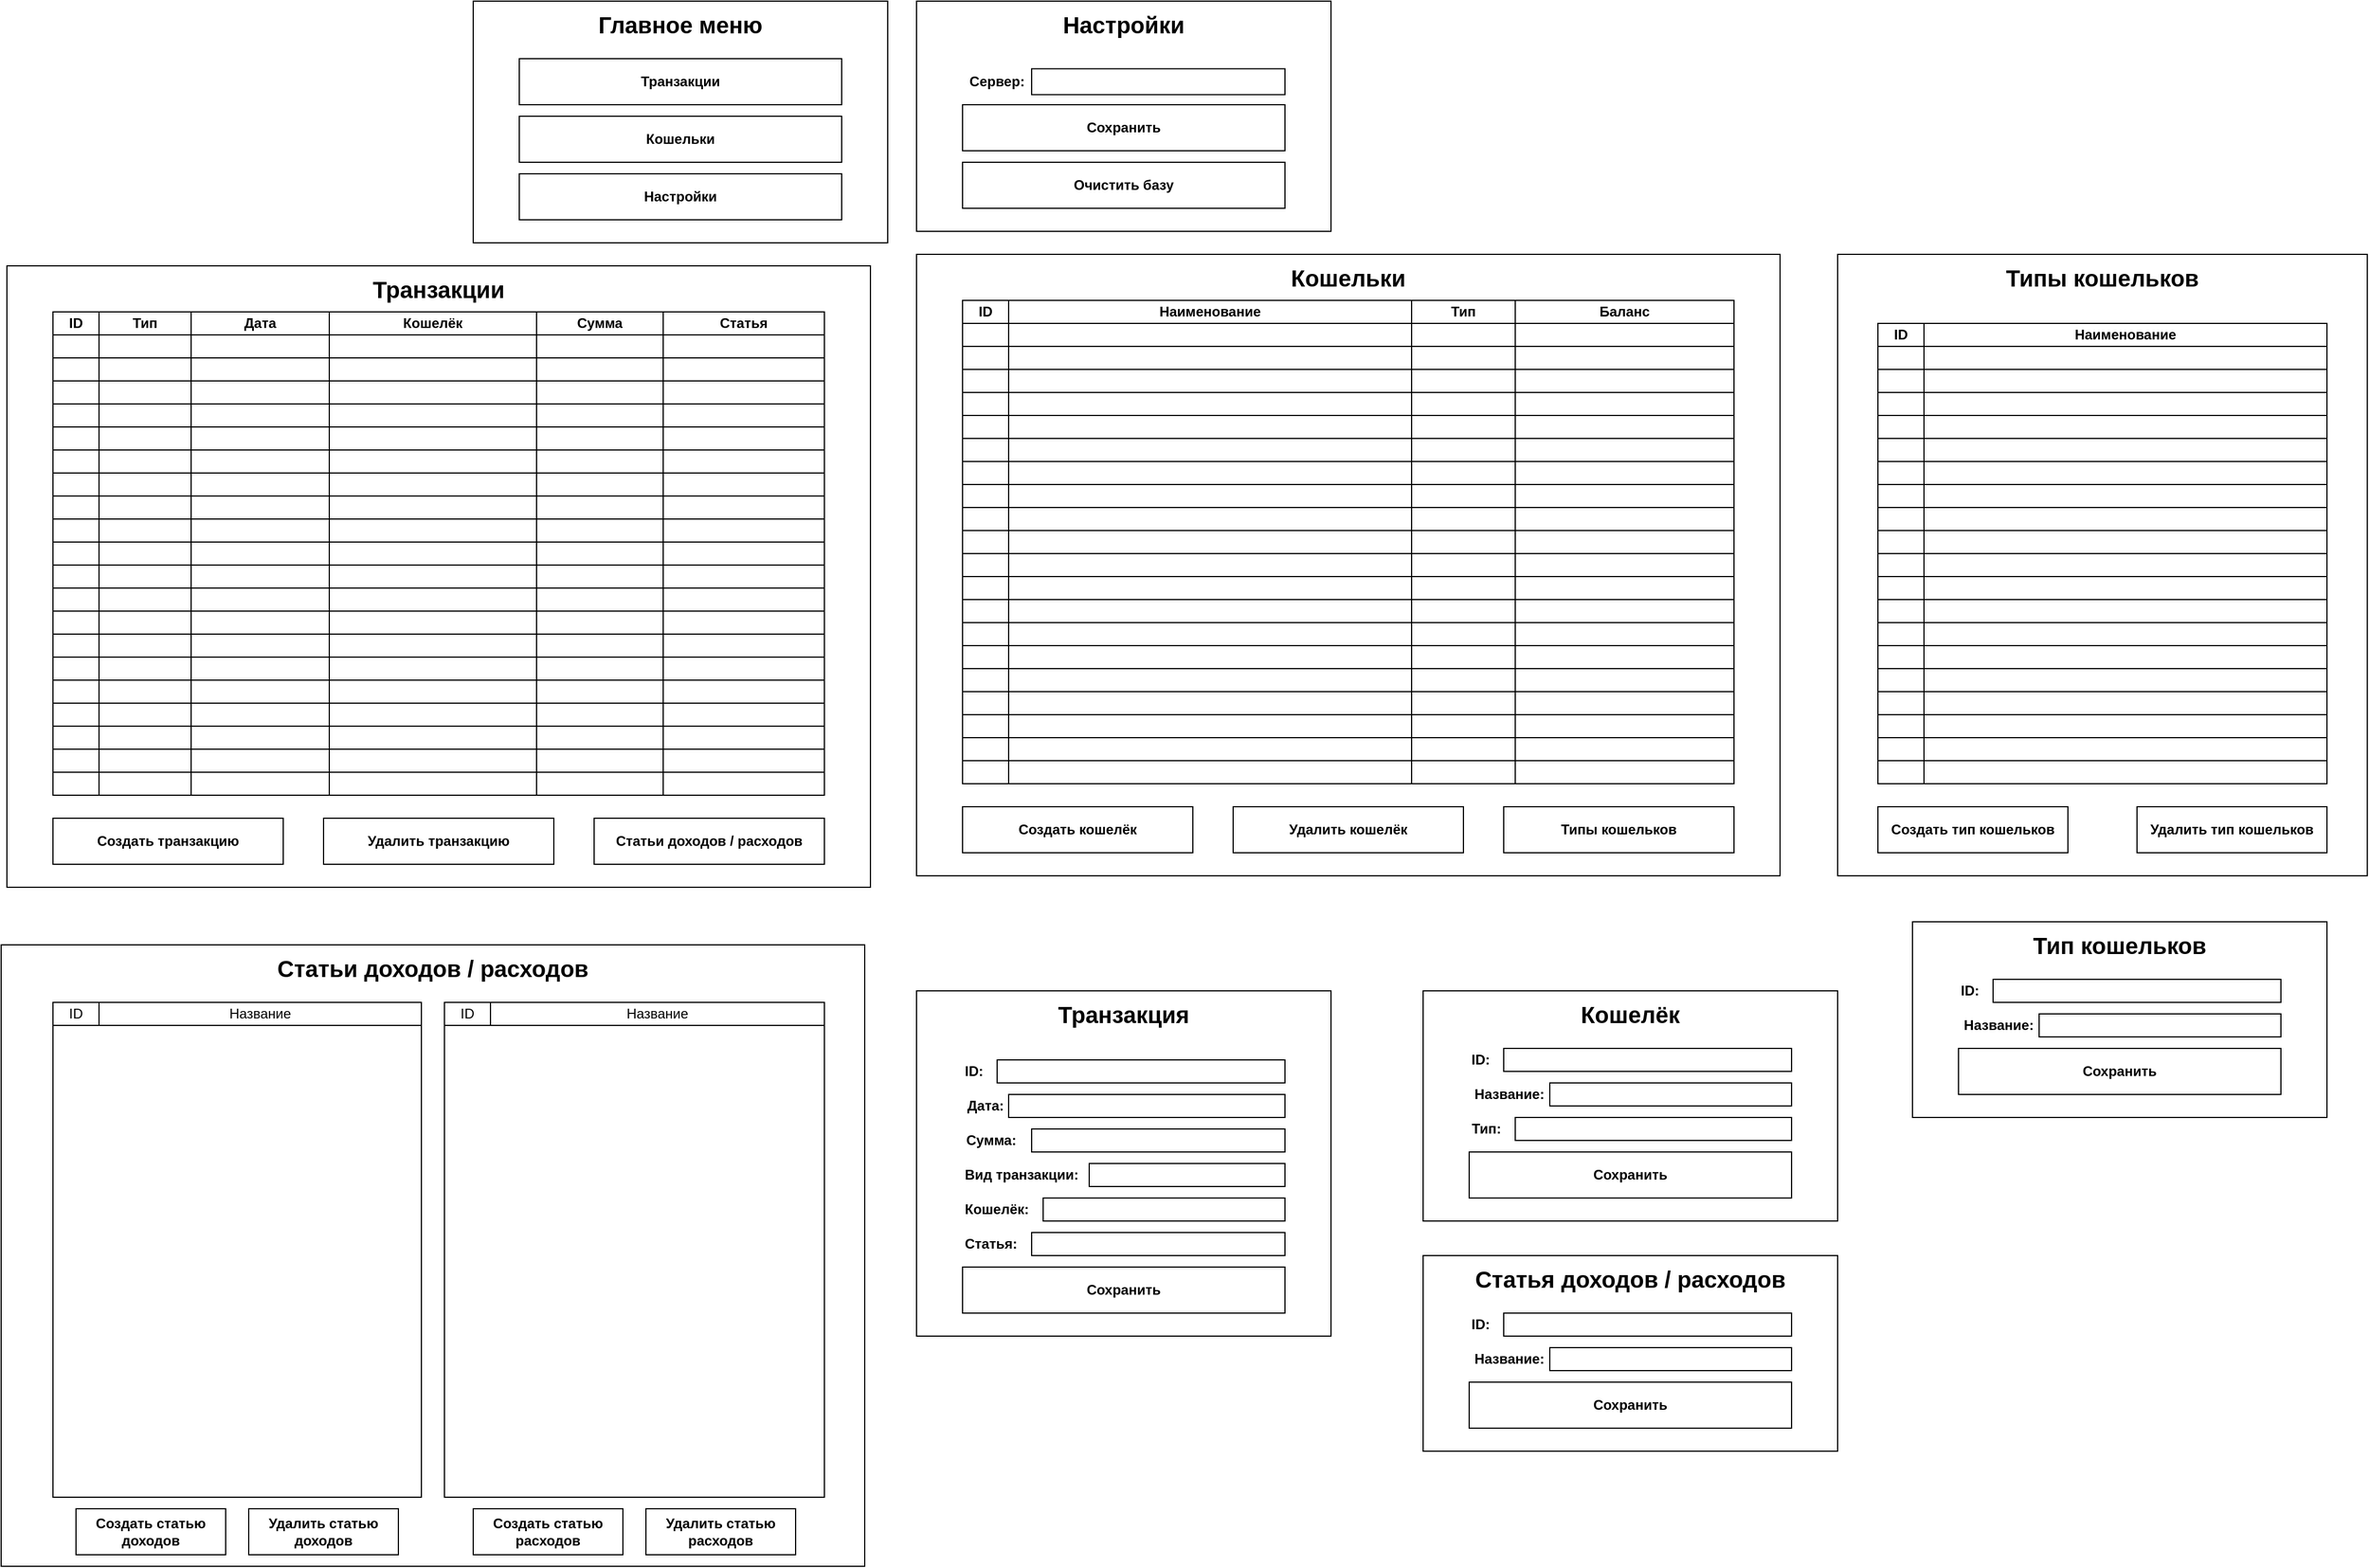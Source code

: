 <mxfile version="16.5.1" type="device" pages="2"><diagram name="0.2" id="tjDdE36jM29_IxG-XWtl"><mxGraphModel dx="2071" dy="754" grid="1" gridSize="10" guides="1" tooltips="1" connect="1" arrows="1" fold="1" page="1" pageScale="1" pageWidth="850" pageHeight="1100" math="0" shadow="0"><root><mxCell id="Ft2driMa7-COx39UoyXG-0"/><mxCell id="Ft2driMa7-COx39UoyXG-1" parent="Ft2driMa7-COx39UoyXG-0"/><mxCell id="Ft2driMa7-COx39UoyXG-2" value="" style="rounded=0;whiteSpace=wrap;html=1;" parent="Ft2driMa7-COx39UoyXG-1" vertex="1"><mxGeometry x="55" y="110" width="360" height="210" as="geometry"/></mxCell><mxCell id="Ft2driMa7-COx39UoyXG-3" value="Транзакции" style="rounded=0;whiteSpace=wrap;html=1;fontStyle=1" parent="Ft2driMa7-COx39UoyXG-1" vertex="1"><mxGeometry x="95" y="160" width="280" height="40" as="geometry"/></mxCell><mxCell id="Ft2driMa7-COx39UoyXG-4" value="Главное меню" style="text;html=1;strokeColor=none;fillColor=none;align=center;verticalAlign=middle;whiteSpace=wrap;rounded=0;fontStyle=1;fontSize=20;" parent="Ft2driMa7-COx39UoyXG-1" vertex="1"><mxGeometry x="55" y="110" width="360" height="40" as="geometry"/></mxCell><mxCell id="Ft2driMa7-COx39UoyXG-5" value="Кошельки" style="rounded=0;whiteSpace=wrap;html=1;fontStyle=1" parent="Ft2driMa7-COx39UoyXG-1" vertex="1"><mxGeometry x="95" y="210" width="280" height="40" as="geometry"/></mxCell><mxCell id="Ft2driMa7-COx39UoyXG-11" value="" style="rounded=0;whiteSpace=wrap;html=1;" parent="Ft2driMa7-COx39UoyXG-1" vertex="1"><mxGeometry x="440" y="330" width="750" height="540" as="geometry"/></mxCell><mxCell id="Ft2driMa7-COx39UoyXG-12" value="Кошельки" style="text;html=1;strokeColor=none;fillColor=none;align=center;verticalAlign=middle;whiteSpace=wrap;rounded=0;fontStyle=1;fontSize=20;" parent="Ft2driMa7-COx39UoyXG-1" vertex="1"><mxGeometry x="440" y="330" width="750" height="40" as="geometry"/></mxCell><mxCell id="Ft2driMa7-COx39UoyXG-13" value="Создать кошелёк" style="rounded=0;whiteSpace=wrap;html=1;fontStyle=1" parent="Ft2driMa7-COx39UoyXG-1" vertex="1"><mxGeometry x="480" y="810" width="200" height="40" as="geometry"/></mxCell><mxCell id="Ft2driMa7-COx39UoyXG-14" value="" style="rounded=0;whiteSpace=wrap;html=1;" parent="Ft2driMa7-COx39UoyXG-1" vertex="1"><mxGeometry x="480" y="370" width="670" height="420" as="geometry"/></mxCell><mxCell id="Ft2driMa7-COx39UoyXG-19" value="" style="rounded=0;whiteSpace=wrap;html=1;" parent="Ft2driMa7-COx39UoyXG-1" vertex="1"><mxGeometry x="440" y="970" width="360" height="300" as="geometry"/></mxCell><mxCell id="Ft2driMa7-COx39UoyXG-20" value="Транзакция" style="text;html=1;strokeColor=none;fillColor=none;align=center;verticalAlign=middle;whiteSpace=wrap;rounded=0;fontStyle=1;fontSize=20;" parent="Ft2driMa7-COx39UoyXG-1" vertex="1"><mxGeometry x="440" y="970" width="360" height="40" as="geometry"/></mxCell><mxCell id="Ft2driMa7-COx39UoyXG-21" value="Сохранить" style="rounded=0;whiteSpace=wrap;html=1;fontStyle=1" parent="Ft2driMa7-COx39UoyXG-1" vertex="1"><mxGeometry x="480" y="1210" width="280" height="40" as="geometry"/></mxCell><mxCell id="Ft2driMa7-COx39UoyXG-22" value="Сумма:" style="text;html=1;strokeColor=none;fillColor=none;align=center;verticalAlign=middle;whiteSpace=wrap;rounded=0;fontStyle=1" parent="Ft2driMa7-COx39UoyXG-1" vertex="1"><mxGeometry x="480" y="1090" width="50" height="20" as="geometry"/></mxCell><mxCell id="Ft2driMa7-COx39UoyXG-23" value="" style="rounded=0;whiteSpace=wrap;html=1;" parent="Ft2driMa7-COx39UoyXG-1" vertex="1"><mxGeometry x="540" y="1090" width="220" height="20" as="geometry"/></mxCell><mxCell id="Ft2driMa7-COx39UoyXG-24" value="Вид транзакции:" style="text;html=1;strokeColor=none;fillColor=none;align=left;verticalAlign=middle;whiteSpace=wrap;rounded=0;fontStyle=1" parent="Ft2driMa7-COx39UoyXG-1" vertex="1"><mxGeometry x="480" y="1120" width="110" height="20" as="geometry"/></mxCell><mxCell id="Ft2driMa7-COx39UoyXG-25" value="" style="rounded=0;whiteSpace=wrap;html=1;" parent="Ft2driMa7-COx39UoyXG-1" vertex="1"><mxGeometry x="590" y="1120" width="170" height="20" as="geometry"/></mxCell><mxCell id="Ft2driMa7-COx39UoyXG-26" value="Кошелёк:" style="text;html=1;strokeColor=none;fillColor=none;align=left;verticalAlign=middle;whiteSpace=wrap;rounded=0;fontStyle=1" parent="Ft2driMa7-COx39UoyXG-1" vertex="1"><mxGeometry x="480" y="1150" width="60" height="20" as="geometry"/></mxCell><mxCell id="Ft2driMa7-COx39UoyXG-27" value="" style="rounded=0;whiteSpace=wrap;html=1;" parent="Ft2driMa7-COx39UoyXG-1" vertex="1"><mxGeometry x="550" y="1150" width="210" height="20" as="geometry"/></mxCell><mxCell id="Ft2driMa7-COx39UoyXG-28" value="" style="rounded=0;whiteSpace=wrap;html=1;" parent="Ft2driMa7-COx39UoyXG-1" vertex="1"><mxGeometry x="880" y="970" width="360" height="200" as="geometry"/></mxCell><mxCell id="Ft2driMa7-COx39UoyXG-29" value="Кошелёк" style="text;html=1;strokeColor=none;fillColor=none;align=center;verticalAlign=middle;whiteSpace=wrap;rounded=0;fontStyle=1;fontSize=20;" parent="Ft2driMa7-COx39UoyXG-1" vertex="1"><mxGeometry x="880" y="970" width="360" height="40" as="geometry"/></mxCell><mxCell id="Ft2driMa7-COx39UoyXG-30" value="Сохранить" style="rounded=0;whiteSpace=wrap;html=1;fontStyle=1" parent="Ft2driMa7-COx39UoyXG-1" vertex="1"><mxGeometry x="920" y="1110" width="280" height="40" as="geometry"/></mxCell><mxCell id="Ft2driMa7-COx39UoyXG-31" value="Название:" style="text;html=1;strokeColor=none;fillColor=none;align=center;verticalAlign=middle;whiteSpace=wrap;rounded=0;fontStyle=1" parent="Ft2driMa7-COx39UoyXG-1" vertex="1"><mxGeometry x="920" y="1050" width="70" height="20" as="geometry"/></mxCell><mxCell id="Ft2driMa7-COx39UoyXG-32" value="" style="rounded=0;whiteSpace=wrap;html=1;" parent="Ft2driMa7-COx39UoyXG-1" vertex="1"><mxGeometry x="990" y="1050" width="210" height="20" as="geometry"/></mxCell><mxCell id="Ft2driMa7-COx39UoyXG-33" value="Настройки" style="rounded=0;whiteSpace=wrap;html=1;fontStyle=1" parent="Ft2driMa7-COx39UoyXG-1" vertex="1"><mxGeometry x="95" y="260" width="280" height="40" as="geometry"/></mxCell><mxCell id="Ft2driMa7-COx39UoyXG-34" value="" style="rounded=0;whiteSpace=wrap;html=1;" parent="Ft2driMa7-COx39UoyXG-1" vertex="1"><mxGeometry x="440" y="110" width="360" height="200" as="geometry"/></mxCell><mxCell id="Ft2driMa7-COx39UoyXG-35" value="Настройки" style="text;html=1;strokeColor=none;fillColor=none;align=center;verticalAlign=middle;whiteSpace=wrap;rounded=0;fontStyle=1;fontSize=20;" parent="Ft2driMa7-COx39UoyXG-1" vertex="1"><mxGeometry x="440" y="110" width="360" height="40" as="geometry"/></mxCell><mxCell id="Ft2driMa7-COx39UoyXG-36" value="Очистить базу" style="rounded=0;whiteSpace=wrap;html=1;fontStyle=1" parent="Ft2driMa7-COx39UoyXG-1" vertex="1"><mxGeometry x="480" y="250" width="280" height="40" as="geometry"/></mxCell><mxCell id="Ft2driMa7-COx39UoyXG-37" value="ID:" style="text;html=1;strokeColor=none;fillColor=none;align=center;verticalAlign=middle;whiteSpace=wrap;rounded=0;fontStyle=1" parent="Ft2driMa7-COx39UoyXG-1" vertex="1"><mxGeometry x="480" y="1030" width="20" height="20" as="geometry"/></mxCell><mxCell id="Ft2driMa7-COx39UoyXG-38" value="" style="rounded=0;whiteSpace=wrap;html=1;" parent="Ft2driMa7-COx39UoyXG-1" vertex="1"><mxGeometry x="510" y="1030" width="250" height="20" as="geometry"/></mxCell><mxCell id="Ft2driMa7-COx39UoyXG-39" value="ID:" style="text;html=1;strokeColor=none;fillColor=none;align=left;verticalAlign=middle;whiteSpace=wrap;rounded=0;fontStyle=1" parent="Ft2driMa7-COx39UoyXG-1" vertex="1"><mxGeometry x="920" y="1020" width="20" height="20" as="geometry"/></mxCell><mxCell id="Ft2driMa7-COx39UoyXG-40" value="" style="rounded=0;whiteSpace=wrap;html=1;" parent="Ft2driMa7-COx39UoyXG-1" vertex="1"><mxGeometry x="950" y="1020" width="250" height="20" as="geometry"/></mxCell><mxCell id="Ft2driMa7-COx39UoyXG-41" value="Тип:" style="text;html=1;strokeColor=none;fillColor=none;align=center;verticalAlign=middle;whiteSpace=wrap;rounded=0;fontStyle=1" parent="Ft2driMa7-COx39UoyXG-1" vertex="1"><mxGeometry x="920" y="1080" width="30" height="20" as="geometry"/></mxCell><mxCell id="Ft2driMa7-COx39UoyXG-42" value="" style="rounded=0;whiteSpace=wrap;html=1;" parent="Ft2driMa7-COx39UoyXG-1" vertex="1"><mxGeometry x="960" y="1080" width="240" height="20" as="geometry"/></mxCell><mxCell id="Ft2driMa7-COx39UoyXG-46" value="Сервер:" style="text;html=1;strokeColor=none;fillColor=none;align=center;verticalAlign=middle;whiteSpace=wrap;rounded=0;fontStyle=1" parent="Ft2driMa7-COx39UoyXG-1" vertex="1"><mxGeometry x="480" y="172.5" width="60" height="15" as="geometry"/></mxCell><mxCell id="Ft2driMa7-COx39UoyXG-47" value="" style="rounded=0;whiteSpace=wrap;html=1;" parent="Ft2driMa7-COx39UoyXG-1" vertex="1"><mxGeometry x="540" y="168.75" width="220" height="22.5" as="geometry"/></mxCell><mxCell id="Ft2driMa7-COx39UoyXG-49" value="Сохранить" style="rounded=0;whiteSpace=wrap;html=1;fontStyle=1" parent="Ft2driMa7-COx39UoyXG-1" vertex="1"><mxGeometry x="480" y="200" width="280" height="40" as="geometry"/></mxCell><mxCell id="Ft2driMa7-COx39UoyXG-52" value="ID" style="rounded=0;whiteSpace=wrap;html=1;fontStyle=1" parent="Ft2driMa7-COx39UoyXG-1" vertex="1"><mxGeometry x="480" y="370" width="40" height="20" as="geometry"/></mxCell><mxCell id="Ft2driMa7-COx39UoyXG-53" value="Наименование" style="rounded=0;whiteSpace=wrap;html=1;fontStyle=1" parent="Ft2driMa7-COx39UoyXG-1" vertex="1"><mxGeometry x="520" y="370" width="350" height="20" as="geometry"/></mxCell><mxCell id="Ft2driMa7-COx39UoyXG-54" value="Тип" style="rounded=0;whiteSpace=wrap;html=1;fontStyle=1" parent="Ft2driMa7-COx39UoyXG-1" vertex="1"><mxGeometry x="870" y="370" width="90" height="20" as="geometry"/></mxCell><mxCell id="Ft2driMa7-COx39UoyXG-55" value="Баланс" style="rounded=0;whiteSpace=wrap;html=1;fontStyle=1" parent="Ft2driMa7-COx39UoyXG-1" vertex="1"><mxGeometry x="960" y="370" width="190" height="20" as="geometry"/></mxCell><mxCell id="Ft2driMa7-COx39UoyXG-56" value="" style="rounded=0;whiteSpace=wrap;html=1;" parent="Ft2driMa7-COx39UoyXG-1" vertex="1"><mxGeometry x="480" y="390" width="40" height="20" as="geometry"/></mxCell><mxCell id="Ft2driMa7-COx39UoyXG-57" value="" style="rounded=0;whiteSpace=wrap;html=1;" parent="Ft2driMa7-COx39UoyXG-1" vertex="1"><mxGeometry x="520" y="390" width="350" height="20" as="geometry"/></mxCell><mxCell id="Ft2driMa7-COx39UoyXG-58" value="" style="rounded=0;whiteSpace=wrap;html=1;" parent="Ft2driMa7-COx39UoyXG-1" vertex="1"><mxGeometry x="870" y="390" width="90" height="20" as="geometry"/></mxCell><mxCell id="Ft2driMa7-COx39UoyXG-59" value="" style="rounded=0;whiteSpace=wrap;html=1;" parent="Ft2driMa7-COx39UoyXG-1" vertex="1"><mxGeometry x="960" y="390" width="190" height="20" as="geometry"/></mxCell><mxCell id="Ft2driMa7-COx39UoyXG-60" value="" style="rounded=0;whiteSpace=wrap;html=1;" parent="Ft2driMa7-COx39UoyXG-1" vertex="1"><mxGeometry x="480" y="410" width="40" height="20" as="geometry"/></mxCell><mxCell id="Ft2driMa7-COx39UoyXG-61" value="" style="rounded=0;whiteSpace=wrap;html=1;" parent="Ft2driMa7-COx39UoyXG-1" vertex="1"><mxGeometry x="520" y="410" width="350" height="20" as="geometry"/></mxCell><mxCell id="Ft2driMa7-COx39UoyXG-62" value="" style="rounded=0;whiteSpace=wrap;html=1;" parent="Ft2driMa7-COx39UoyXG-1" vertex="1"><mxGeometry x="870" y="410" width="90" height="20" as="geometry"/></mxCell><mxCell id="Ft2driMa7-COx39UoyXG-63" value="" style="rounded=0;whiteSpace=wrap;html=1;" parent="Ft2driMa7-COx39UoyXG-1" vertex="1"><mxGeometry x="960" y="410" width="190" height="20" as="geometry"/></mxCell><mxCell id="Ft2driMa7-COx39UoyXG-64" value="" style="rounded=0;whiteSpace=wrap;html=1;" parent="Ft2driMa7-COx39UoyXG-1" vertex="1"><mxGeometry x="480" y="430" width="40" height="20" as="geometry"/></mxCell><mxCell id="Ft2driMa7-COx39UoyXG-65" value="" style="rounded=0;whiteSpace=wrap;html=1;" parent="Ft2driMa7-COx39UoyXG-1" vertex="1"><mxGeometry x="520" y="430" width="350" height="20" as="geometry"/></mxCell><mxCell id="Ft2driMa7-COx39UoyXG-66" value="" style="rounded=0;whiteSpace=wrap;html=1;" parent="Ft2driMa7-COx39UoyXG-1" vertex="1"><mxGeometry x="870" y="430" width="90" height="20" as="geometry"/></mxCell><mxCell id="Ft2driMa7-COx39UoyXG-67" value="" style="rounded=0;whiteSpace=wrap;html=1;" parent="Ft2driMa7-COx39UoyXG-1" vertex="1"><mxGeometry x="960" y="430" width="190" height="20" as="geometry"/></mxCell><mxCell id="Ft2driMa7-COx39UoyXG-68" value="" style="rounded=0;whiteSpace=wrap;html=1;" parent="Ft2driMa7-COx39UoyXG-1" vertex="1"><mxGeometry x="480" y="450" width="40" height="20" as="geometry"/></mxCell><mxCell id="Ft2driMa7-COx39UoyXG-69" value="" style="rounded=0;whiteSpace=wrap;html=1;" parent="Ft2driMa7-COx39UoyXG-1" vertex="1"><mxGeometry x="520" y="450" width="350" height="20" as="geometry"/></mxCell><mxCell id="Ft2driMa7-COx39UoyXG-70" value="" style="rounded=0;whiteSpace=wrap;html=1;" parent="Ft2driMa7-COx39UoyXG-1" vertex="1"><mxGeometry x="870" y="450" width="90" height="20" as="geometry"/></mxCell><mxCell id="Ft2driMa7-COx39UoyXG-71" value="" style="rounded=0;whiteSpace=wrap;html=1;" parent="Ft2driMa7-COx39UoyXG-1" vertex="1"><mxGeometry x="960" y="450" width="190" height="20" as="geometry"/></mxCell><mxCell id="Ft2driMa7-COx39UoyXG-72" value="" style="rounded=0;whiteSpace=wrap;html=1;" parent="Ft2driMa7-COx39UoyXG-1" vertex="1"><mxGeometry x="480" y="470" width="40" height="20" as="geometry"/></mxCell><mxCell id="Ft2driMa7-COx39UoyXG-73" value="" style="rounded=0;whiteSpace=wrap;html=1;" parent="Ft2driMa7-COx39UoyXG-1" vertex="1"><mxGeometry x="520" y="470" width="350" height="20" as="geometry"/></mxCell><mxCell id="Ft2driMa7-COx39UoyXG-74" value="" style="rounded=0;whiteSpace=wrap;html=1;" parent="Ft2driMa7-COx39UoyXG-1" vertex="1"><mxGeometry x="870" y="470" width="90" height="20" as="geometry"/></mxCell><mxCell id="Ft2driMa7-COx39UoyXG-75" value="" style="rounded=0;whiteSpace=wrap;html=1;" parent="Ft2driMa7-COx39UoyXG-1" vertex="1"><mxGeometry x="960" y="470" width="190" height="20" as="geometry"/></mxCell><mxCell id="Ft2driMa7-COx39UoyXG-76" value="" style="rounded=0;whiteSpace=wrap;html=1;" parent="Ft2driMa7-COx39UoyXG-1" vertex="1"><mxGeometry x="480" y="490" width="40" height="20" as="geometry"/></mxCell><mxCell id="Ft2driMa7-COx39UoyXG-77" value="" style="rounded=0;whiteSpace=wrap;html=1;" parent="Ft2driMa7-COx39UoyXG-1" vertex="1"><mxGeometry x="520" y="490" width="350" height="20" as="geometry"/></mxCell><mxCell id="Ft2driMa7-COx39UoyXG-78" value="" style="rounded=0;whiteSpace=wrap;html=1;" parent="Ft2driMa7-COx39UoyXG-1" vertex="1"><mxGeometry x="870" y="490" width="90" height="20" as="geometry"/></mxCell><mxCell id="Ft2driMa7-COx39UoyXG-79" value="" style="rounded=0;whiteSpace=wrap;html=1;" parent="Ft2driMa7-COx39UoyXG-1" vertex="1"><mxGeometry x="960" y="490" width="190" height="20" as="geometry"/></mxCell><mxCell id="Ft2driMa7-COx39UoyXG-80" value="" style="rounded=0;whiteSpace=wrap;html=1;" parent="Ft2driMa7-COx39UoyXG-1" vertex="1"><mxGeometry x="480" y="510" width="40" height="20" as="geometry"/></mxCell><mxCell id="Ft2driMa7-COx39UoyXG-81" value="" style="rounded=0;whiteSpace=wrap;html=1;" parent="Ft2driMa7-COx39UoyXG-1" vertex="1"><mxGeometry x="520" y="510" width="350" height="20" as="geometry"/></mxCell><mxCell id="Ft2driMa7-COx39UoyXG-82" value="" style="rounded=0;whiteSpace=wrap;html=1;" parent="Ft2driMa7-COx39UoyXG-1" vertex="1"><mxGeometry x="870" y="510" width="90" height="20" as="geometry"/></mxCell><mxCell id="Ft2driMa7-COx39UoyXG-83" value="" style="rounded=0;whiteSpace=wrap;html=1;" parent="Ft2driMa7-COx39UoyXG-1" vertex="1"><mxGeometry x="960" y="510" width="190" height="20" as="geometry"/></mxCell><mxCell id="Ft2driMa7-COx39UoyXG-84" value="" style="rounded=0;whiteSpace=wrap;html=1;" parent="Ft2driMa7-COx39UoyXG-1" vertex="1"><mxGeometry x="480" y="530" width="40" height="20" as="geometry"/></mxCell><mxCell id="Ft2driMa7-COx39UoyXG-85" value="" style="rounded=0;whiteSpace=wrap;html=1;" parent="Ft2driMa7-COx39UoyXG-1" vertex="1"><mxGeometry x="520" y="530" width="350" height="20" as="geometry"/></mxCell><mxCell id="Ft2driMa7-COx39UoyXG-86" value="" style="rounded=0;whiteSpace=wrap;html=1;" parent="Ft2driMa7-COx39UoyXG-1" vertex="1"><mxGeometry x="870" y="530" width="90" height="20" as="geometry"/></mxCell><mxCell id="Ft2driMa7-COx39UoyXG-87" value="" style="rounded=0;whiteSpace=wrap;html=1;" parent="Ft2driMa7-COx39UoyXG-1" vertex="1"><mxGeometry x="960" y="530" width="190" height="20" as="geometry"/></mxCell><mxCell id="Ft2driMa7-COx39UoyXG-88" value="" style="rounded=0;whiteSpace=wrap;html=1;" parent="Ft2driMa7-COx39UoyXG-1" vertex="1"><mxGeometry x="480" y="550" width="40" height="20" as="geometry"/></mxCell><mxCell id="Ft2driMa7-COx39UoyXG-89" value="" style="rounded=0;whiteSpace=wrap;html=1;" parent="Ft2driMa7-COx39UoyXG-1" vertex="1"><mxGeometry x="520" y="550" width="350" height="20" as="geometry"/></mxCell><mxCell id="Ft2driMa7-COx39UoyXG-90" value="" style="rounded=0;whiteSpace=wrap;html=1;" parent="Ft2driMa7-COx39UoyXG-1" vertex="1"><mxGeometry x="870" y="550" width="90" height="20" as="geometry"/></mxCell><mxCell id="Ft2driMa7-COx39UoyXG-91" value="" style="rounded=0;whiteSpace=wrap;html=1;" parent="Ft2driMa7-COx39UoyXG-1" vertex="1"><mxGeometry x="960" y="550" width="190" height="20" as="geometry"/></mxCell><mxCell id="Ft2driMa7-COx39UoyXG-92" value="" style="rounded=0;whiteSpace=wrap;html=1;" parent="Ft2driMa7-COx39UoyXG-1" vertex="1"><mxGeometry x="480" y="570" width="40" height="20" as="geometry"/></mxCell><mxCell id="Ft2driMa7-COx39UoyXG-93" value="" style="rounded=0;whiteSpace=wrap;html=1;" parent="Ft2driMa7-COx39UoyXG-1" vertex="1"><mxGeometry x="520" y="570" width="350" height="20" as="geometry"/></mxCell><mxCell id="Ft2driMa7-COx39UoyXG-94" value="" style="rounded=0;whiteSpace=wrap;html=1;" parent="Ft2driMa7-COx39UoyXG-1" vertex="1"><mxGeometry x="870" y="570" width="90" height="20" as="geometry"/></mxCell><mxCell id="Ft2driMa7-COx39UoyXG-95" value="" style="rounded=0;whiteSpace=wrap;html=1;" parent="Ft2driMa7-COx39UoyXG-1" vertex="1"><mxGeometry x="960" y="570" width="190" height="20" as="geometry"/></mxCell><mxCell id="Ft2driMa7-COx39UoyXG-96" value="" style="rounded=0;whiteSpace=wrap;html=1;" parent="Ft2driMa7-COx39UoyXG-1" vertex="1"><mxGeometry x="480" y="590" width="40" height="20" as="geometry"/></mxCell><mxCell id="Ft2driMa7-COx39UoyXG-97" value="" style="rounded=0;whiteSpace=wrap;html=1;" parent="Ft2driMa7-COx39UoyXG-1" vertex="1"><mxGeometry x="520" y="590" width="350" height="20" as="geometry"/></mxCell><mxCell id="Ft2driMa7-COx39UoyXG-98" value="" style="rounded=0;whiteSpace=wrap;html=1;" parent="Ft2driMa7-COx39UoyXG-1" vertex="1"><mxGeometry x="870" y="590" width="90" height="20" as="geometry"/></mxCell><mxCell id="Ft2driMa7-COx39UoyXG-99" value="" style="rounded=0;whiteSpace=wrap;html=1;" parent="Ft2driMa7-COx39UoyXG-1" vertex="1"><mxGeometry x="960" y="590" width="190" height="20" as="geometry"/></mxCell><mxCell id="Ft2driMa7-COx39UoyXG-108" value="" style="rounded=0;whiteSpace=wrap;html=1;" parent="Ft2driMa7-COx39UoyXG-1" vertex="1"><mxGeometry x="480" y="610" width="40" height="20" as="geometry"/></mxCell><mxCell id="Ft2driMa7-COx39UoyXG-109" value="" style="rounded=0;whiteSpace=wrap;html=1;" parent="Ft2driMa7-COx39UoyXG-1" vertex="1"><mxGeometry x="520" y="610" width="350" height="20" as="geometry"/></mxCell><mxCell id="Ft2driMa7-COx39UoyXG-110" value="" style="rounded=0;whiteSpace=wrap;html=1;" parent="Ft2driMa7-COx39UoyXG-1" vertex="1"><mxGeometry x="870" y="610" width="90" height="20" as="geometry"/></mxCell><mxCell id="Ft2driMa7-COx39UoyXG-111" value="" style="rounded=0;whiteSpace=wrap;html=1;" parent="Ft2driMa7-COx39UoyXG-1" vertex="1"><mxGeometry x="960" y="610" width="190" height="20" as="geometry"/></mxCell><mxCell id="Ft2driMa7-COx39UoyXG-112" value="" style="rounded=0;whiteSpace=wrap;html=1;" parent="Ft2driMa7-COx39UoyXG-1" vertex="1"><mxGeometry x="480" y="630" width="40" height="20" as="geometry"/></mxCell><mxCell id="Ft2driMa7-COx39UoyXG-113" value="" style="rounded=0;whiteSpace=wrap;html=1;" parent="Ft2driMa7-COx39UoyXG-1" vertex="1"><mxGeometry x="520" y="630" width="350" height="20" as="geometry"/></mxCell><mxCell id="Ft2driMa7-COx39UoyXG-114" value="" style="rounded=0;whiteSpace=wrap;html=1;" parent="Ft2driMa7-COx39UoyXG-1" vertex="1"><mxGeometry x="870" y="630" width="90" height="20" as="geometry"/></mxCell><mxCell id="Ft2driMa7-COx39UoyXG-115" value="" style="rounded=0;whiteSpace=wrap;html=1;" parent="Ft2driMa7-COx39UoyXG-1" vertex="1"><mxGeometry x="960" y="630" width="190" height="20" as="geometry"/></mxCell><mxCell id="Ft2driMa7-COx39UoyXG-116" value="" style="rounded=0;whiteSpace=wrap;html=1;" parent="Ft2driMa7-COx39UoyXG-1" vertex="1"><mxGeometry x="480" y="650" width="40" height="20" as="geometry"/></mxCell><mxCell id="Ft2driMa7-COx39UoyXG-117" value="" style="rounded=0;whiteSpace=wrap;html=1;" parent="Ft2driMa7-COx39UoyXG-1" vertex="1"><mxGeometry x="520" y="650" width="350" height="20" as="geometry"/></mxCell><mxCell id="Ft2driMa7-COx39UoyXG-118" value="" style="rounded=0;whiteSpace=wrap;html=1;" parent="Ft2driMa7-COx39UoyXG-1" vertex="1"><mxGeometry x="870" y="650" width="90" height="20" as="geometry"/></mxCell><mxCell id="Ft2driMa7-COx39UoyXG-119" value="" style="rounded=0;whiteSpace=wrap;html=1;" parent="Ft2driMa7-COx39UoyXG-1" vertex="1"><mxGeometry x="960" y="650" width="190" height="20" as="geometry"/></mxCell><mxCell id="Ft2driMa7-COx39UoyXG-120" value="" style="rounded=0;whiteSpace=wrap;html=1;" parent="Ft2driMa7-COx39UoyXG-1" vertex="1"><mxGeometry x="480" y="670" width="40" height="20" as="geometry"/></mxCell><mxCell id="Ft2driMa7-COx39UoyXG-121" value="" style="rounded=0;whiteSpace=wrap;html=1;" parent="Ft2driMa7-COx39UoyXG-1" vertex="1"><mxGeometry x="520" y="670" width="350" height="20" as="geometry"/></mxCell><mxCell id="Ft2driMa7-COx39UoyXG-122" value="" style="rounded=0;whiteSpace=wrap;html=1;" parent="Ft2driMa7-COx39UoyXG-1" vertex="1"><mxGeometry x="870" y="670" width="90" height="20" as="geometry"/></mxCell><mxCell id="Ft2driMa7-COx39UoyXG-123" value="" style="rounded=0;whiteSpace=wrap;html=1;" parent="Ft2driMa7-COx39UoyXG-1" vertex="1"><mxGeometry x="960" y="670" width="190" height="20" as="geometry"/></mxCell><mxCell id="Ft2driMa7-COx39UoyXG-124" value="" style="rounded=0;whiteSpace=wrap;html=1;" parent="Ft2driMa7-COx39UoyXG-1" vertex="1"><mxGeometry x="480" y="690" width="40" height="20" as="geometry"/></mxCell><mxCell id="Ft2driMa7-COx39UoyXG-125" value="" style="rounded=0;whiteSpace=wrap;html=1;" parent="Ft2driMa7-COx39UoyXG-1" vertex="1"><mxGeometry x="520" y="690" width="350" height="20" as="geometry"/></mxCell><mxCell id="Ft2driMa7-COx39UoyXG-126" value="" style="rounded=0;whiteSpace=wrap;html=1;" parent="Ft2driMa7-COx39UoyXG-1" vertex="1"><mxGeometry x="870" y="690" width="90" height="20" as="geometry"/></mxCell><mxCell id="Ft2driMa7-COx39UoyXG-127" value="" style="rounded=0;whiteSpace=wrap;html=1;" parent="Ft2driMa7-COx39UoyXG-1" vertex="1"><mxGeometry x="960" y="690" width="190" height="20" as="geometry"/></mxCell><mxCell id="Ft2driMa7-COx39UoyXG-128" value="" style="rounded=0;whiteSpace=wrap;html=1;" parent="Ft2driMa7-COx39UoyXG-1" vertex="1"><mxGeometry x="480" y="710" width="40" height="20" as="geometry"/></mxCell><mxCell id="Ft2driMa7-COx39UoyXG-129" value="" style="rounded=0;whiteSpace=wrap;html=1;" parent="Ft2driMa7-COx39UoyXG-1" vertex="1"><mxGeometry x="520" y="710" width="350" height="20" as="geometry"/></mxCell><mxCell id="Ft2driMa7-COx39UoyXG-130" value="" style="rounded=0;whiteSpace=wrap;html=1;" parent="Ft2driMa7-COx39UoyXG-1" vertex="1"><mxGeometry x="870" y="710" width="90" height="20" as="geometry"/></mxCell><mxCell id="Ft2driMa7-COx39UoyXG-131" value="" style="rounded=0;whiteSpace=wrap;html=1;" parent="Ft2driMa7-COx39UoyXG-1" vertex="1"><mxGeometry x="960" y="710" width="190" height="20" as="geometry"/></mxCell><mxCell id="Ft2driMa7-COx39UoyXG-132" value="" style="rounded=0;whiteSpace=wrap;html=1;" parent="Ft2driMa7-COx39UoyXG-1" vertex="1"><mxGeometry x="480" y="730" width="40" height="20" as="geometry"/></mxCell><mxCell id="Ft2driMa7-COx39UoyXG-133" value="" style="rounded=0;whiteSpace=wrap;html=1;" parent="Ft2driMa7-COx39UoyXG-1" vertex="1"><mxGeometry x="520" y="730" width="350" height="20" as="geometry"/></mxCell><mxCell id="Ft2driMa7-COx39UoyXG-134" value="" style="rounded=0;whiteSpace=wrap;html=1;" parent="Ft2driMa7-COx39UoyXG-1" vertex="1"><mxGeometry x="870" y="730" width="90" height="20" as="geometry"/></mxCell><mxCell id="Ft2driMa7-COx39UoyXG-135" value="" style="rounded=0;whiteSpace=wrap;html=1;" parent="Ft2driMa7-COx39UoyXG-1" vertex="1"><mxGeometry x="960" y="730" width="190" height="20" as="geometry"/></mxCell><mxCell id="Ft2driMa7-COx39UoyXG-136" value="" style="rounded=0;whiteSpace=wrap;html=1;" parent="Ft2driMa7-COx39UoyXG-1" vertex="1"><mxGeometry x="480" y="750" width="40" height="20" as="geometry"/></mxCell><mxCell id="Ft2driMa7-COx39UoyXG-137" value="" style="rounded=0;whiteSpace=wrap;html=1;" parent="Ft2driMa7-COx39UoyXG-1" vertex="1"><mxGeometry x="520" y="750" width="350" height="20" as="geometry"/></mxCell><mxCell id="Ft2driMa7-COx39UoyXG-138" value="" style="rounded=0;whiteSpace=wrap;html=1;" parent="Ft2driMa7-COx39UoyXG-1" vertex="1"><mxGeometry x="870" y="750" width="90" height="20" as="geometry"/></mxCell><mxCell id="Ft2driMa7-COx39UoyXG-139" value="" style="rounded=0;whiteSpace=wrap;html=1;" parent="Ft2driMa7-COx39UoyXG-1" vertex="1"><mxGeometry x="960" y="750" width="190" height="20" as="geometry"/></mxCell><mxCell id="Ft2driMa7-COx39UoyXG-140" value="" style="rounded=0;whiteSpace=wrap;html=1;" parent="Ft2driMa7-COx39UoyXG-1" vertex="1"><mxGeometry x="480" y="770" width="40" height="20" as="geometry"/></mxCell><mxCell id="Ft2driMa7-COx39UoyXG-141" value="" style="rounded=0;whiteSpace=wrap;html=1;" parent="Ft2driMa7-COx39UoyXG-1" vertex="1"><mxGeometry x="520" y="770" width="350" height="20" as="geometry"/></mxCell><mxCell id="Ft2driMa7-COx39UoyXG-142" value="" style="rounded=0;whiteSpace=wrap;html=1;" parent="Ft2driMa7-COx39UoyXG-1" vertex="1"><mxGeometry x="870" y="770" width="90" height="20" as="geometry"/></mxCell><mxCell id="Ft2driMa7-COx39UoyXG-143" value="" style="rounded=0;whiteSpace=wrap;html=1;" parent="Ft2driMa7-COx39UoyXG-1" vertex="1"><mxGeometry x="960" y="770" width="190" height="20" as="geometry"/></mxCell><mxCell id="Ft2driMa7-COx39UoyXG-148" value="Удалить кошелёк" style="rounded=0;whiteSpace=wrap;html=1;fontStyle=1" parent="Ft2driMa7-COx39UoyXG-1" vertex="1"><mxGeometry x="715" y="810" width="200" height="40" as="geometry"/></mxCell><mxCell id="Ft2driMa7-COx39UoyXG-149" value="Типы кошельков" style="rounded=0;whiteSpace=wrap;html=1;fontStyle=1" parent="Ft2driMa7-COx39UoyXG-1" vertex="1"><mxGeometry x="950" y="810" width="200" height="40" as="geometry"/></mxCell><mxCell id="Ft2driMa7-COx39UoyXG-150" value="" style="rounded=0;whiteSpace=wrap;html=1;" parent="Ft2driMa7-COx39UoyXG-1" vertex="1"><mxGeometry x="-350" y="340" width="750" height="540" as="geometry"/></mxCell><mxCell id="Ft2driMa7-COx39UoyXG-151" value="Транзакции" style="text;html=1;strokeColor=none;fillColor=none;align=center;verticalAlign=middle;whiteSpace=wrap;rounded=0;fontStyle=1;fontSize=20;" parent="Ft2driMa7-COx39UoyXG-1" vertex="1"><mxGeometry x="-350" y="340" width="750" height="40" as="geometry"/></mxCell><mxCell id="Ft2driMa7-COx39UoyXG-152" value="Создать транзакцию" style="rounded=0;whiteSpace=wrap;html=1;fontStyle=1" parent="Ft2driMa7-COx39UoyXG-1" vertex="1"><mxGeometry x="-310" y="820" width="200" height="40" as="geometry"/></mxCell><mxCell id="Ft2driMa7-COx39UoyXG-154" value="ID" style="rounded=0;whiteSpace=wrap;html=1;fontStyle=1" parent="Ft2driMa7-COx39UoyXG-1" vertex="1"><mxGeometry x="-310" y="380" width="40" height="20" as="geometry"/></mxCell><mxCell id="Ft2driMa7-COx39UoyXG-155" value="Дата" style="rounded=0;whiteSpace=wrap;html=1;fontStyle=1" parent="Ft2driMa7-COx39UoyXG-1" vertex="1"><mxGeometry x="-190" y="380" width="120" height="20" as="geometry"/></mxCell><mxCell id="Ft2driMa7-COx39UoyXG-156" value="Сумма" style="rounded=0;whiteSpace=wrap;html=1;fontStyle=1" parent="Ft2driMa7-COx39UoyXG-1" vertex="1"><mxGeometry x="110" y="380" width="110" height="20" as="geometry"/></mxCell><mxCell id="Ft2driMa7-COx39UoyXG-157" value="Статья" style="rounded=0;whiteSpace=wrap;html=1;fontStyle=1" parent="Ft2driMa7-COx39UoyXG-1" vertex="1"><mxGeometry x="220" y="380" width="140" height="20" as="geometry"/></mxCell><mxCell id="Ft2driMa7-COx39UoyXG-238" value="Удалить транзакцию" style="rounded=0;whiteSpace=wrap;html=1;fontStyle=1" parent="Ft2driMa7-COx39UoyXG-1" vertex="1"><mxGeometry x="-75" y="820" width="200" height="40" as="geometry"/></mxCell><mxCell id="Ft2driMa7-COx39UoyXG-240" value="Тип" style="rounded=0;whiteSpace=wrap;html=1;fontStyle=1" parent="Ft2driMa7-COx39UoyXG-1" vertex="1"><mxGeometry x="-270" y="380" width="80" height="20" as="geometry"/></mxCell><mxCell id="Ft2driMa7-COx39UoyXG-241" value="Кошелёк" style="rounded=0;whiteSpace=wrap;html=1;fontStyle=1" parent="Ft2driMa7-COx39UoyXG-1" vertex="1"><mxGeometry x="-70" y="380" width="180" height="20" as="geometry"/></mxCell><mxCell id="Ft2driMa7-COx39UoyXG-242" value="Статьи доходов / расходов" style="rounded=0;whiteSpace=wrap;html=1;fontStyle=1" parent="Ft2driMa7-COx39UoyXG-1" vertex="1"><mxGeometry x="160" y="820" width="200" height="40" as="geometry"/></mxCell><mxCell id="Ft2driMa7-COx39UoyXG-243" value="" style="rounded=0;whiteSpace=wrap;html=1;" parent="Ft2driMa7-COx39UoyXG-1" vertex="1"><mxGeometry x="-310" y="400" width="40" height="20" as="geometry"/></mxCell><mxCell id="Ft2driMa7-COx39UoyXG-244" value="" style="rounded=0;whiteSpace=wrap;html=1;" parent="Ft2driMa7-COx39UoyXG-1" vertex="1"><mxGeometry x="-270" y="400" width="80" height="20" as="geometry"/></mxCell><mxCell id="Ft2driMa7-COx39UoyXG-245" value="" style="rounded=0;whiteSpace=wrap;html=1;" parent="Ft2driMa7-COx39UoyXG-1" vertex="1"><mxGeometry x="-190" y="400" width="120" height="20" as="geometry"/></mxCell><mxCell id="Ft2driMa7-COx39UoyXG-246" value="" style="rounded=0;whiteSpace=wrap;html=1;" parent="Ft2driMa7-COx39UoyXG-1" vertex="1"><mxGeometry x="-70" y="400" width="180" height="20" as="geometry"/></mxCell><mxCell id="Ft2driMa7-COx39UoyXG-247" value="" style="rounded=0;whiteSpace=wrap;html=1;" parent="Ft2driMa7-COx39UoyXG-1" vertex="1"><mxGeometry x="110" y="400" width="110" height="20" as="geometry"/></mxCell><mxCell id="Ft2driMa7-COx39UoyXG-248" value="" style="rounded=0;whiteSpace=wrap;html=1;" parent="Ft2driMa7-COx39UoyXG-1" vertex="1"><mxGeometry x="220" y="400" width="140" height="20" as="geometry"/></mxCell><mxCell id="Ft2driMa7-COx39UoyXG-249" value="" style="rounded=0;whiteSpace=wrap;html=1;" parent="Ft2driMa7-COx39UoyXG-1" vertex="1"><mxGeometry x="-310" y="420" width="40" height="20" as="geometry"/></mxCell><mxCell id="Ft2driMa7-COx39UoyXG-250" value="" style="rounded=0;whiteSpace=wrap;html=1;" parent="Ft2driMa7-COx39UoyXG-1" vertex="1"><mxGeometry x="-270" y="420" width="80" height="20" as="geometry"/></mxCell><mxCell id="Ft2driMa7-COx39UoyXG-251" value="" style="rounded=0;whiteSpace=wrap;html=1;" parent="Ft2driMa7-COx39UoyXG-1" vertex="1"><mxGeometry x="-190" y="420" width="120" height="20" as="geometry"/></mxCell><mxCell id="Ft2driMa7-COx39UoyXG-252" value="" style="rounded=0;whiteSpace=wrap;html=1;" parent="Ft2driMa7-COx39UoyXG-1" vertex="1"><mxGeometry x="-70" y="420" width="180" height="20" as="geometry"/></mxCell><mxCell id="Ft2driMa7-COx39UoyXG-253" value="" style="rounded=0;whiteSpace=wrap;html=1;" parent="Ft2driMa7-COx39UoyXG-1" vertex="1"><mxGeometry x="110" y="420" width="110" height="20" as="geometry"/></mxCell><mxCell id="Ft2driMa7-COx39UoyXG-254" value="" style="rounded=0;whiteSpace=wrap;html=1;" parent="Ft2driMa7-COx39UoyXG-1" vertex="1"><mxGeometry x="220" y="420" width="140" height="20" as="geometry"/></mxCell><mxCell id="Ft2driMa7-COx39UoyXG-255" value="" style="rounded=0;whiteSpace=wrap;html=1;" parent="Ft2driMa7-COx39UoyXG-1" vertex="1"><mxGeometry x="-310" y="440" width="40" height="20" as="geometry"/></mxCell><mxCell id="Ft2driMa7-COx39UoyXG-256" value="" style="rounded=0;whiteSpace=wrap;html=1;" parent="Ft2driMa7-COx39UoyXG-1" vertex="1"><mxGeometry x="-270" y="440" width="80" height="20" as="geometry"/></mxCell><mxCell id="Ft2driMa7-COx39UoyXG-257" value="" style="rounded=0;whiteSpace=wrap;html=1;" parent="Ft2driMa7-COx39UoyXG-1" vertex="1"><mxGeometry x="-190" y="440" width="120" height="20" as="geometry"/></mxCell><mxCell id="Ft2driMa7-COx39UoyXG-258" value="" style="rounded=0;whiteSpace=wrap;html=1;" parent="Ft2driMa7-COx39UoyXG-1" vertex="1"><mxGeometry x="-70" y="440" width="180" height="20" as="geometry"/></mxCell><mxCell id="Ft2driMa7-COx39UoyXG-259" value="" style="rounded=0;whiteSpace=wrap;html=1;" parent="Ft2driMa7-COx39UoyXG-1" vertex="1"><mxGeometry x="110" y="440" width="110" height="20" as="geometry"/></mxCell><mxCell id="Ft2driMa7-COx39UoyXG-260" value="" style="rounded=0;whiteSpace=wrap;html=1;" parent="Ft2driMa7-COx39UoyXG-1" vertex="1"><mxGeometry x="220" y="440" width="140" height="20" as="geometry"/></mxCell><mxCell id="Ft2driMa7-COx39UoyXG-261" value="" style="rounded=0;whiteSpace=wrap;html=1;" parent="Ft2driMa7-COx39UoyXG-1" vertex="1"><mxGeometry x="-310" y="460" width="40" height="20" as="geometry"/></mxCell><mxCell id="Ft2driMa7-COx39UoyXG-262" value="" style="rounded=0;whiteSpace=wrap;html=1;" parent="Ft2driMa7-COx39UoyXG-1" vertex="1"><mxGeometry x="-270" y="460" width="80" height="20" as="geometry"/></mxCell><mxCell id="Ft2driMa7-COx39UoyXG-263" value="" style="rounded=0;whiteSpace=wrap;html=1;" parent="Ft2driMa7-COx39UoyXG-1" vertex="1"><mxGeometry x="-190" y="460" width="120" height="20" as="geometry"/></mxCell><mxCell id="Ft2driMa7-COx39UoyXG-264" value="" style="rounded=0;whiteSpace=wrap;html=1;" parent="Ft2driMa7-COx39UoyXG-1" vertex="1"><mxGeometry x="-70" y="460" width="180" height="20" as="geometry"/></mxCell><mxCell id="Ft2driMa7-COx39UoyXG-265" value="" style="rounded=0;whiteSpace=wrap;html=1;" parent="Ft2driMa7-COx39UoyXG-1" vertex="1"><mxGeometry x="110" y="460" width="110" height="20" as="geometry"/></mxCell><mxCell id="Ft2driMa7-COx39UoyXG-266" value="" style="rounded=0;whiteSpace=wrap;html=1;" parent="Ft2driMa7-COx39UoyXG-1" vertex="1"><mxGeometry x="220" y="460" width="140" height="20" as="geometry"/></mxCell><mxCell id="Ft2driMa7-COx39UoyXG-267" value="" style="rounded=0;whiteSpace=wrap;html=1;" parent="Ft2driMa7-COx39UoyXG-1" vertex="1"><mxGeometry x="-310" y="480" width="40" height="20" as="geometry"/></mxCell><mxCell id="Ft2driMa7-COx39UoyXG-268" value="" style="rounded=0;whiteSpace=wrap;html=1;" parent="Ft2driMa7-COx39UoyXG-1" vertex="1"><mxGeometry x="-270" y="480" width="80" height="20" as="geometry"/></mxCell><mxCell id="Ft2driMa7-COx39UoyXG-269" value="" style="rounded=0;whiteSpace=wrap;html=1;" parent="Ft2driMa7-COx39UoyXG-1" vertex="1"><mxGeometry x="-190" y="480" width="120" height="20" as="geometry"/></mxCell><mxCell id="Ft2driMa7-COx39UoyXG-270" value="" style="rounded=0;whiteSpace=wrap;html=1;" parent="Ft2driMa7-COx39UoyXG-1" vertex="1"><mxGeometry x="-70" y="480" width="180" height="20" as="geometry"/></mxCell><mxCell id="Ft2driMa7-COx39UoyXG-271" value="" style="rounded=0;whiteSpace=wrap;html=1;" parent="Ft2driMa7-COx39UoyXG-1" vertex="1"><mxGeometry x="110" y="480" width="110" height="20" as="geometry"/></mxCell><mxCell id="Ft2driMa7-COx39UoyXG-272" value="" style="rounded=0;whiteSpace=wrap;html=1;" parent="Ft2driMa7-COx39UoyXG-1" vertex="1"><mxGeometry x="220" y="480" width="140" height="20" as="geometry"/></mxCell><mxCell id="Ft2driMa7-COx39UoyXG-273" value="" style="rounded=0;whiteSpace=wrap;html=1;" parent="Ft2driMa7-COx39UoyXG-1" vertex="1"><mxGeometry x="-310" y="500" width="40" height="20" as="geometry"/></mxCell><mxCell id="Ft2driMa7-COx39UoyXG-274" value="" style="rounded=0;whiteSpace=wrap;html=1;" parent="Ft2driMa7-COx39UoyXG-1" vertex="1"><mxGeometry x="-270" y="500" width="80" height="20" as="geometry"/></mxCell><mxCell id="Ft2driMa7-COx39UoyXG-275" value="" style="rounded=0;whiteSpace=wrap;html=1;" parent="Ft2driMa7-COx39UoyXG-1" vertex="1"><mxGeometry x="-190" y="500" width="120" height="20" as="geometry"/></mxCell><mxCell id="Ft2driMa7-COx39UoyXG-276" value="" style="rounded=0;whiteSpace=wrap;html=1;" parent="Ft2driMa7-COx39UoyXG-1" vertex="1"><mxGeometry x="-70" y="500" width="180" height="20" as="geometry"/></mxCell><mxCell id="Ft2driMa7-COx39UoyXG-277" value="" style="rounded=0;whiteSpace=wrap;html=1;" parent="Ft2driMa7-COx39UoyXG-1" vertex="1"><mxGeometry x="110" y="500" width="110" height="20" as="geometry"/></mxCell><mxCell id="Ft2driMa7-COx39UoyXG-278" value="" style="rounded=0;whiteSpace=wrap;html=1;" parent="Ft2driMa7-COx39UoyXG-1" vertex="1"><mxGeometry x="220" y="500" width="140" height="20" as="geometry"/></mxCell><mxCell id="Ft2driMa7-COx39UoyXG-279" value="" style="rounded=0;whiteSpace=wrap;html=1;" parent="Ft2driMa7-COx39UoyXG-1" vertex="1"><mxGeometry x="-310" y="520" width="40" height="20" as="geometry"/></mxCell><mxCell id="Ft2driMa7-COx39UoyXG-280" value="" style="rounded=0;whiteSpace=wrap;html=1;" parent="Ft2driMa7-COx39UoyXG-1" vertex="1"><mxGeometry x="-270" y="520" width="80" height="20" as="geometry"/></mxCell><mxCell id="Ft2driMa7-COx39UoyXG-281" value="" style="rounded=0;whiteSpace=wrap;html=1;" parent="Ft2driMa7-COx39UoyXG-1" vertex="1"><mxGeometry x="-190" y="520" width="120" height="20" as="geometry"/></mxCell><mxCell id="Ft2driMa7-COx39UoyXG-282" value="" style="rounded=0;whiteSpace=wrap;html=1;" parent="Ft2driMa7-COx39UoyXG-1" vertex="1"><mxGeometry x="-70" y="520" width="180" height="20" as="geometry"/></mxCell><mxCell id="Ft2driMa7-COx39UoyXG-283" value="" style="rounded=0;whiteSpace=wrap;html=1;" parent="Ft2driMa7-COx39UoyXG-1" vertex="1"><mxGeometry x="110" y="520" width="110" height="20" as="geometry"/></mxCell><mxCell id="Ft2driMa7-COx39UoyXG-284" value="" style="rounded=0;whiteSpace=wrap;html=1;" parent="Ft2driMa7-COx39UoyXG-1" vertex="1"><mxGeometry x="220" y="520" width="140" height="20" as="geometry"/></mxCell><mxCell id="Ft2driMa7-COx39UoyXG-285" value="" style="rounded=0;whiteSpace=wrap;html=1;" parent="Ft2driMa7-COx39UoyXG-1" vertex="1"><mxGeometry x="-310" y="540" width="40" height="20" as="geometry"/></mxCell><mxCell id="Ft2driMa7-COx39UoyXG-286" value="" style="rounded=0;whiteSpace=wrap;html=1;" parent="Ft2driMa7-COx39UoyXG-1" vertex="1"><mxGeometry x="-270" y="540" width="80" height="20" as="geometry"/></mxCell><mxCell id="Ft2driMa7-COx39UoyXG-287" value="" style="rounded=0;whiteSpace=wrap;html=1;" parent="Ft2driMa7-COx39UoyXG-1" vertex="1"><mxGeometry x="-190" y="540" width="120" height="20" as="geometry"/></mxCell><mxCell id="Ft2driMa7-COx39UoyXG-288" value="" style="rounded=0;whiteSpace=wrap;html=1;" parent="Ft2driMa7-COx39UoyXG-1" vertex="1"><mxGeometry x="-70" y="540" width="180" height="20" as="geometry"/></mxCell><mxCell id="Ft2driMa7-COx39UoyXG-289" value="" style="rounded=0;whiteSpace=wrap;html=1;" parent="Ft2driMa7-COx39UoyXG-1" vertex="1"><mxGeometry x="110" y="540" width="110" height="20" as="geometry"/></mxCell><mxCell id="Ft2driMa7-COx39UoyXG-290" value="" style="rounded=0;whiteSpace=wrap;html=1;" parent="Ft2driMa7-COx39UoyXG-1" vertex="1"><mxGeometry x="220" y="540" width="140" height="20" as="geometry"/></mxCell><mxCell id="Ft2driMa7-COx39UoyXG-291" value="" style="rounded=0;whiteSpace=wrap;html=1;" parent="Ft2driMa7-COx39UoyXG-1" vertex="1"><mxGeometry x="-310" y="560" width="40" height="20" as="geometry"/></mxCell><mxCell id="Ft2driMa7-COx39UoyXG-292" value="" style="rounded=0;whiteSpace=wrap;html=1;" parent="Ft2driMa7-COx39UoyXG-1" vertex="1"><mxGeometry x="-270" y="560" width="80" height="20" as="geometry"/></mxCell><mxCell id="Ft2driMa7-COx39UoyXG-293" value="" style="rounded=0;whiteSpace=wrap;html=1;" parent="Ft2driMa7-COx39UoyXG-1" vertex="1"><mxGeometry x="-190" y="560" width="120" height="20" as="geometry"/></mxCell><mxCell id="Ft2driMa7-COx39UoyXG-294" value="" style="rounded=0;whiteSpace=wrap;html=1;" parent="Ft2driMa7-COx39UoyXG-1" vertex="1"><mxGeometry x="-70" y="560" width="180" height="20" as="geometry"/></mxCell><mxCell id="Ft2driMa7-COx39UoyXG-295" value="" style="rounded=0;whiteSpace=wrap;html=1;" parent="Ft2driMa7-COx39UoyXG-1" vertex="1"><mxGeometry x="110" y="560" width="110" height="20" as="geometry"/></mxCell><mxCell id="Ft2driMa7-COx39UoyXG-296" value="" style="rounded=0;whiteSpace=wrap;html=1;" parent="Ft2driMa7-COx39UoyXG-1" vertex="1"><mxGeometry x="220" y="560" width="140" height="20" as="geometry"/></mxCell><mxCell id="Ft2driMa7-COx39UoyXG-297" value="" style="rounded=0;whiteSpace=wrap;html=1;" parent="Ft2driMa7-COx39UoyXG-1" vertex="1"><mxGeometry x="-310" y="580" width="40" height="20" as="geometry"/></mxCell><mxCell id="Ft2driMa7-COx39UoyXG-298" value="" style="rounded=0;whiteSpace=wrap;html=1;" parent="Ft2driMa7-COx39UoyXG-1" vertex="1"><mxGeometry x="-270" y="580" width="80" height="20" as="geometry"/></mxCell><mxCell id="Ft2driMa7-COx39UoyXG-299" value="" style="rounded=0;whiteSpace=wrap;html=1;" parent="Ft2driMa7-COx39UoyXG-1" vertex="1"><mxGeometry x="-190" y="580" width="120" height="20" as="geometry"/></mxCell><mxCell id="Ft2driMa7-COx39UoyXG-300" value="" style="rounded=0;whiteSpace=wrap;html=1;" parent="Ft2driMa7-COx39UoyXG-1" vertex="1"><mxGeometry x="-70" y="580" width="180" height="20" as="geometry"/></mxCell><mxCell id="Ft2driMa7-COx39UoyXG-301" value="" style="rounded=0;whiteSpace=wrap;html=1;" parent="Ft2driMa7-COx39UoyXG-1" vertex="1"><mxGeometry x="110" y="580" width="110" height="20" as="geometry"/></mxCell><mxCell id="Ft2driMa7-COx39UoyXG-302" value="" style="rounded=0;whiteSpace=wrap;html=1;" parent="Ft2driMa7-COx39UoyXG-1" vertex="1"><mxGeometry x="220" y="580" width="140" height="20" as="geometry"/></mxCell><mxCell id="Ft2driMa7-COx39UoyXG-303" value="" style="rounded=0;whiteSpace=wrap;html=1;" parent="Ft2driMa7-COx39UoyXG-1" vertex="1"><mxGeometry x="-310" y="600" width="40" height="20" as="geometry"/></mxCell><mxCell id="Ft2driMa7-COx39UoyXG-304" value="" style="rounded=0;whiteSpace=wrap;html=1;" parent="Ft2driMa7-COx39UoyXG-1" vertex="1"><mxGeometry x="-270" y="600" width="80" height="20" as="geometry"/></mxCell><mxCell id="Ft2driMa7-COx39UoyXG-305" value="" style="rounded=0;whiteSpace=wrap;html=1;" parent="Ft2driMa7-COx39UoyXG-1" vertex="1"><mxGeometry x="-190" y="600" width="120" height="20" as="geometry"/></mxCell><mxCell id="Ft2driMa7-COx39UoyXG-306" value="" style="rounded=0;whiteSpace=wrap;html=1;" parent="Ft2driMa7-COx39UoyXG-1" vertex="1"><mxGeometry x="-70" y="600" width="180" height="20" as="geometry"/></mxCell><mxCell id="Ft2driMa7-COx39UoyXG-307" value="" style="rounded=0;whiteSpace=wrap;html=1;" parent="Ft2driMa7-COx39UoyXG-1" vertex="1"><mxGeometry x="110" y="600" width="110" height="20" as="geometry"/></mxCell><mxCell id="Ft2driMa7-COx39UoyXG-308" value="" style="rounded=0;whiteSpace=wrap;html=1;" parent="Ft2driMa7-COx39UoyXG-1" vertex="1"><mxGeometry x="220" y="600" width="140" height="20" as="geometry"/></mxCell><mxCell id="Ft2driMa7-COx39UoyXG-309" value="" style="rounded=0;whiteSpace=wrap;html=1;" parent="Ft2driMa7-COx39UoyXG-1" vertex="1"><mxGeometry x="-310" y="620" width="40" height="20" as="geometry"/></mxCell><mxCell id="Ft2driMa7-COx39UoyXG-310" value="" style="rounded=0;whiteSpace=wrap;html=1;" parent="Ft2driMa7-COx39UoyXG-1" vertex="1"><mxGeometry x="-270" y="620" width="80" height="20" as="geometry"/></mxCell><mxCell id="Ft2driMa7-COx39UoyXG-311" value="" style="rounded=0;whiteSpace=wrap;html=1;" parent="Ft2driMa7-COx39UoyXG-1" vertex="1"><mxGeometry x="-190" y="620" width="120" height="20" as="geometry"/></mxCell><mxCell id="Ft2driMa7-COx39UoyXG-312" value="" style="rounded=0;whiteSpace=wrap;html=1;" parent="Ft2driMa7-COx39UoyXG-1" vertex="1"><mxGeometry x="-70" y="620" width="180" height="20" as="geometry"/></mxCell><mxCell id="Ft2driMa7-COx39UoyXG-313" value="" style="rounded=0;whiteSpace=wrap;html=1;" parent="Ft2driMa7-COx39UoyXG-1" vertex="1"><mxGeometry x="110" y="620" width="110" height="20" as="geometry"/></mxCell><mxCell id="Ft2driMa7-COx39UoyXG-314" value="" style="rounded=0;whiteSpace=wrap;html=1;" parent="Ft2driMa7-COx39UoyXG-1" vertex="1"><mxGeometry x="220" y="620" width="140" height="20" as="geometry"/></mxCell><mxCell id="Ft2driMa7-COx39UoyXG-315" value="" style="rounded=0;whiteSpace=wrap;html=1;" parent="Ft2driMa7-COx39UoyXG-1" vertex="1"><mxGeometry x="-310" y="640" width="40" height="20" as="geometry"/></mxCell><mxCell id="Ft2driMa7-COx39UoyXG-316" value="" style="rounded=0;whiteSpace=wrap;html=1;" parent="Ft2driMa7-COx39UoyXG-1" vertex="1"><mxGeometry x="-270" y="640" width="80" height="20" as="geometry"/></mxCell><mxCell id="Ft2driMa7-COx39UoyXG-317" value="" style="rounded=0;whiteSpace=wrap;html=1;" parent="Ft2driMa7-COx39UoyXG-1" vertex="1"><mxGeometry x="-190" y="640" width="120" height="20" as="geometry"/></mxCell><mxCell id="Ft2driMa7-COx39UoyXG-318" value="" style="rounded=0;whiteSpace=wrap;html=1;" parent="Ft2driMa7-COx39UoyXG-1" vertex="1"><mxGeometry x="-70" y="640" width="180" height="20" as="geometry"/></mxCell><mxCell id="Ft2driMa7-COx39UoyXG-319" value="" style="rounded=0;whiteSpace=wrap;html=1;" parent="Ft2driMa7-COx39UoyXG-1" vertex="1"><mxGeometry x="110" y="640" width="110" height="20" as="geometry"/></mxCell><mxCell id="Ft2driMa7-COx39UoyXG-320" value="" style="rounded=0;whiteSpace=wrap;html=1;" parent="Ft2driMa7-COx39UoyXG-1" vertex="1"><mxGeometry x="220" y="640" width="140" height="20" as="geometry"/></mxCell><mxCell id="Ft2driMa7-COx39UoyXG-321" value="" style="rounded=0;whiteSpace=wrap;html=1;" parent="Ft2driMa7-COx39UoyXG-1" vertex="1"><mxGeometry x="-310" y="660" width="40" height="20" as="geometry"/></mxCell><mxCell id="Ft2driMa7-COx39UoyXG-322" value="" style="rounded=0;whiteSpace=wrap;html=1;" parent="Ft2driMa7-COx39UoyXG-1" vertex="1"><mxGeometry x="-270" y="660" width="80" height="20" as="geometry"/></mxCell><mxCell id="Ft2driMa7-COx39UoyXG-323" value="" style="rounded=0;whiteSpace=wrap;html=1;" parent="Ft2driMa7-COx39UoyXG-1" vertex="1"><mxGeometry x="-190" y="660" width="120" height="20" as="geometry"/></mxCell><mxCell id="Ft2driMa7-COx39UoyXG-324" value="" style="rounded=0;whiteSpace=wrap;html=1;" parent="Ft2driMa7-COx39UoyXG-1" vertex="1"><mxGeometry x="-70" y="660" width="180" height="20" as="geometry"/></mxCell><mxCell id="Ft2driMa7-COx39UoyXG-325" value="" style="rounded=0;whiteSpace=wrap;html=1;" parent="Ft2driMa7-COx39UoyXG-1" vertex="1"><mxGeometry x="110" y="660" width="110" height="20" as="geometry"/></mxCell><mxCell id="Ft2driMa7-COx39UoyXG-326" value="" style="rounded=0;whiteSpace=wrap;html=1;" parent="Ft2driMa7-COx39UoyXG-1" vertex="1"><mxGeometry x="220" y="660" width="140" height="20" as="geometry"/></mxCell><mxCell id="Ft2driMa7-COx39UoyXG-327" value="" style="rounded=0;whiteSpace=wrap;html=1;" parent="Ft2driMa7-COx39UoyXG-1" vertex="1"><mxGeometry x="-310" y="680" width="40" height="20" as="geometry"/></mxCell><mxCell id="Ft2driMa7-COx39UoyXG-328" value="" style="rounded=0;whiteSpace=wrap;html=1;" parent="Ft2driMa7-COx39UoyXG-1" vertex="1"><mxGeometry x="-270" y="680" width="80" height="20" as="geometry"/></mxCell><mxCell id="Ft2driMa7-COx39UoyXG-329" value="" style="rounded=0;whiteSpace=wrap;html=1;" parent="Ft2driMa7-COx39UoyXG-1" vertex="1"><mxGeometry x="-190" y="680" width="120" height="20" as="geometry"/></mxCell><mxCell id="Ft2driMa7-COx39UoyXG-330" value="" style="rounded=0;whiteSpace=wrap;html=1;" parent="Ft2driMa7-COx39UoyXG-1" vertex="1"><mxGeometry x="-70" y="680" width="180" height="20" as="geometry"/></mxCell><mxCell id="Ft2driMa7-COx39UoyXG-331" value="" style="rounded=0;whiteSpace=wrap;html=1;" parent="Ft2driMa7-COx39UoyXG-1" vertex="1"><mxGeometry x="110" y="680" width="110" height="20" as="geometry"/></mxCell><mxCell id="Ft2driMa7-COx39UoyXG-332" value="" style="rounded=0;whiteSpace=wrap;html=1;" parent="Ft2driMa7-COx39UoyXG-1" vertex="1"><mxGeometry x="220" y="680" width="140" height="20" as="geometry"/></mxCell><mxCell id="Ft2driMa7-COx39UoyXG-333" value="" style="rounded=0;whiteSpace=wrap;html=1;" parent="Ft2driMa7-COx39UoyXG-1" vertex="1"><mxGeometry x="-310" y="700" width="40" height="20" as="geometry"/></mxCell><mxCell id="Ft2driMa7-COx39UoyXG-334" value="" style="rounded=0;whiteSpace=wrap;html=1;" parent="Ft2driMa7-COx39UoyXG-1" vertex="1"><mxGeometry x="-270" y="700" width="80" height="20" as="geometry"/></mxCell><mxCell id="Ft2driMa7-COx39UoyXG-335" value="" style="rounded=0;whiteSpace=wrap;html=1;" parent="Ft2driMa7-COx39UoyXG-1" vertex="1"><mxGeometry x="-190" y="700" width="120" height="20" as="geometry"/></mxCell><mxCell id="Ft2driMa7-COx39UoyXG-336" value="" style="rounded=0;whiteSpace=wrap;html=1;" parent="Ft2driMa7-COx39UoyXG-1" vertex="1"><mxGeometry x="-70" y="700" width="180" height="20" as="geometry"/></mxCell><mxCell id="Ft2driMa7-COx39UoyXG-337" value="" style="rounded=0;whiteSpace=wrap;html=1;" parent="Ft2driMa7-COx39UoyXG-1" vertex="1"><mxGeometry x="110" y="700" width="110" height="20" as="geometry"/></mxCell><mxCell id="Ft2driMa7-COx39UoyXG-338" value="" style="rounded=0;whiteSpace=wrap;html=1;" parent="Ft2driMa7-COx39UoyXG-1" vertex="1"><mxGeometry x="220" y="700" width="140" height="20" as="geometry"/></mxCell><mxCell id="Ft2driMa7-COx39UoyXG-345" value="" style="rounded=0;whiteSpace=wrap;html=1;" parent="Ft2driMa7-COx39UoyXG-1" vertex="1"><mxGeometry x="-310" y="720" width="40" height="20" as="geometry"/></mxCell><mxCell id="Ft2driMa7-COx39UoyXG-346" value="" style="rounded=0;whiteSpace=wrap;html=1;" parent="Ft2driMa7-COx39UoyXG-1" vertex="1"><mxGeometry x="-270" y="720" width="80" height="20" as="geometry"/></mxCell><mxCell id="Ft2driMa7-COx39UoyXG-347" value="" style="rounded=0;whiteSpace=wrap;html=1;" parent="Ft2driMa7-COx39UoyXG-1" vertex="1"><mxGeometry x="-190" y="720" width="120" height="20" as="geometry"/></mxCell><mxCell id="Ft2driMa7-COx39UoyXG-348" value="" style="rounded=0;whiteSpace=wrap;html=1;" parent="Ft2driMa7-COx39UoyXG-1" vertex="1"><mxGeometry x="-70" y="720" width="180" height="20" as="geometry"/></mxCell><mxCell id="Ft2driMa7-COx39UoyXG-349" value="" style="rounded=0;whiteSpace=wrap;html=1;" parent="Ft2driMa7-COx39UoyXG-1" vertex="1"><mxGeometry x="110" y="720" width="110" height="20" as="geometry"/></mxCell><mxCell id="Ft2driMa7-COx39UoyXG-350" value="" style="rounded=0;whiteSpace=wrap;html=1;" parent="Ft2driMa7-COx39UoyXG-1" vertex="1"><mxGeometry x="220" y="720" width="140" height="20" as="geometry"/></mxCell><mxCell id="Ft2driMa7-COx39UoyXG-351" value="" style="rounded=0;whiteSpace=wrap;html=1;" parent="Ft2driMa7-COx39UoyXG-1" vertex="1"><mxGeometry x="-310" y="740" width="40" height="20" as="geometry"/></mxCell><mxCell id="Ft2driMa7-COx39UoyXG-352" value="" style="rounded=0;whiteSpace=wrap;html=1;" parent="Ft2driMa7-COx39UoyXG-1" vertex="1"><mxGeometry x="-270" y="740" width="80" height="20" as="geometry"/></mxCell><mxCell id="Ft2driMa7-COx39UoyXG-353" value="" style="rounded=0;whiteSpace=wrap;html=1;" parent="Ft2driMa7-COx39UoyXG-1" vertex="1"><mxGeometry x="-190" y="740" width="120" height="20" as="geometry"/></mxCell><mxCell id="Ft2driMa7-COx39UoyXG-354" value="" style="rounded=0;whiteSpace=wrap;html=1;" parent="Ft2driMa7-COx39UoyXG-1" vertex="1"><mxGeometry x="-70" y="740" width="180" height="20" as="geometry"/></mxCell><mxCell id="Ft2driMa7-COx39UoyXG-355" value="" style="rounded=0;whiteSpace=wrap;html=1;" parent="Ft2driMa7-COx39UoyXG-1" vertex="1"><mxGeometry x="110" y="740" width="110" height="20" as="geometry"/></mxCell><mxCell id="Ft2driMa7-COx39UoyXG-356" value="" style="rounded=0;whiteSpace=wrap;html=1;" parent="Ft2driMa7-COx39UoyXG-1" vertex="1"><mxGeometry x="220" y="740" width="140" height="20" as="geometry"/></mxCell><mxCell id="Ft2driMa7-COx39UoyXG-357" value="" style="rounded=0;whiteSpace=wrap;html=1;" parent="Ft2driMa7-COx39UoyXG-1" vertex="1"><mxGeometry x="-310" y="760" width="40" height="20" as="geometry"/></mxCell><mxCell id="Ft2driMa7-COx39UoyXG-358" value="" style="rounded=0;whiteSpace=wrap;html=1;" parent="Ft2driMa7-COx39UoyXG-1" vertex="1"><mxGeometry x="-270" y="760" width="80" height="20" as="geometry"/></mxCell><mxCell id="Ft2driMa7-COx39UoyXG-359" value="" style="rounded=0;whiteSpace=wrap;html=1;" parent="Ft2driMa7-COx39UoyXG-1" vertex="1"><mxGeometry x="-190" y="760" width="120" height="20" as="geometry"/></mxCell><mxCell id="Ft2driMa7-COx39UoyXG-360" value="" style="rounded=0;whiteSpace=wrap;html=1;" parent="Ft2driMa7-COx39UoyXG-1" vertex="1"><mxGeometry x="-70" y="760" width="180" height="20" as="geometry"/></mxCell><mxCell id="Ft2driMa7-COx39UoyXG-361" value="" style="rounded=0;whiteSpace=wrap;html=1;" parent="Ft2driMa7-COx39UoyXG-1" vertex="1"><mxGeometry x="110" y="760" width="110" height="20" as="geometry"/></mxCell><mxCell id="Ft2driMa7-COx39UoyXG-362" value="" style="rounded=0;whiteSpace=wrap;html=1;" parent="Ft2driMa7-COx39UoyXG-1" vertex="1"><mxGeometry x="220" y="760" width="140" height="20" as="geometry"/></mxCell><mxCell id="Ft2driMa7-COx39UoyXG-363" value="" style="rounded=0;whiteSpace=wrap;html=1;" parent="Ft2driMa7-COx39UoyXG-1" vertex="1"><mxGeometry x="-310" y="780" width="40" height="20" as="geometry"/></mxCell><mxCell id="Ft2driMa7-COx39UoyXG-364" value="" style="rounded=0;whiteSpace=wrap;html=1;" parent="Ft2driMa7-COx39UoyXG-1" vertex="1"><mxGeometry x="-270" y="780" width="80" height="20" as="geometry"/></mxCell><mxCell id="Ft2driMa7-COx39UoyXG-365" value="" style="rounded=0;whiteSpace=wrap;html=1;" parent="Ft2driMa7-COx39UoyXG-1" vertex="1"><mxGeometry x="-190" y="780" width="120" height="20" as="geometry"/></mxCell><mxCell id="Ft2driMa7-COx39UoyXG-366" value="" style="rounded=0;whiteSpace=wrap;html=1;" parent="Ft2driMa7-COx39UoyXG-1" vertex="1"><mxGeometry x="-70" y="780" width="180" height="20" as="geometry"/></mxCell><mxCell id="Ft2driMa7-COx39UoyXG-367" value="" style="rounded=0;whiteSpace=wrap;html=1;" parent="Ft2driMa7-COx39UoyXG-1" vertex="1"><mxGeometry x="110" y="780" width="110" height="20" as="geometry"/></mxCell><mxCell id="Ft2driMa7-COx39UoyXG-368" value="" style="rounded=0;whiteSpace=wrap;html=1;" parent="Ft2driMa7-COx39UoyXG-1" vertex="1"><mxGeometry x="220" y="780" width="140" height="20" as="geometry"/></mxCell><mxCell id="R01QbfDLLTWP5MEfC3vP-0" value="" style="rounded=0;whiteSpace=wrap;html=1;" parent="Ft2driMa7-COx39UoyXG-1" vertex="1"><mxGeometry x="540" y="1180" width="220" height="20" as="geometry"/></mxCell><mxCell id="R01QbfDLLTWP5MEfC3vP-1" value="Статья:" style="text;html=1;strokeColor=none;fillColor=none;align=left;verticalAlign=middle;whiteSpace=wrap;rounded=0;fontStyle=1" parent="Ft2driMa7-COx39UoyXG-1" vertex="1"><mxGeometry x="480" y="1180" width="50" height="20" as="geometry"/></mxCell><mxCell id="R01QbfDLLTWP5MEfC3vP-2" value="Дата:" style="text;html=1;strokeColor=none;fillColor=none;align=center;verticalAlign=middle;whiteSpace=wrap;rounded=0;fontStyle=1" parent="Ft2driMa7-COx39UoyXG-1" vertex="1"><mxGeometry x="480" y="1060" width="40" height="20" as="geometry"/></mxCell><mxCell id="R01QbfDLLTWP5MEfC3vP-3" value="" style="rounded=0;whiteSpace=wrap;html=1;" parent="Ft2driMa7-COx39UoyXG-1" vertex="1"><mxGeometry x="520" y="1060" width="240" height="20" as="geometry"/></mxCell><mxCell id="9ZHv4lS-VEMWQDvV3Zjg-1" value="" style="rounded=0;whiteSpace=wrap;html=1;" parent="Ft2driMa7-COx39UoyXG-1" vertex="1"><mxGeometry x="-355" y="930" width="750" height="540" as="geometry"/></mxCell><mxCell id="9ZHv4lS-VEMWQDvV3Zjg-2" value="Статьи доходов / расходов" style="text;html=1;strokeColor=none;fillColor=none;align=center;verticalAlign=middle;whiteSpace=wrap;rounded=0;fontStyle=1;fontSize=20;" parent="Ft2driMa7-COx39UoyXG-1" vertex="1"><mxGeometry x="-355" y="930" width="750" height="40" as="geometry"/></mxCell><mxCell id="9ZHv4lS-VEMWQDvV3Zjg-3" value="" style="rounded=0;whiteSpace=wrap;html=1;" parent="Ft2driMa7-COx39UoyXG-1" vertex="1"><mxGeometry x="-310" y="980" width="320" height="430" as="geometry"/></mxCell><mxCell id="9ZHv4lS-VEMWQDvV3Zjg-4" value="" style="rounded=0;whiteSpace=wrap;html=1;" parent="Ft2driMa7-COx39UoyXG-1" vertex="1"><mxGeometry x="30" y="980" width="330" height="430" as="geometry"/></mxCell><mxCell id="9ZHv4lS-VEMWQDvV3Zjg-5" value="Создать статью доходов" style="rounded=0;whiteSpace=wrap;html=1;fontStyle=1" parent="Ft2driMa7-COx39UoyXG-1" vertex="1"><mxGeometry x="-290" y="1420" width="130" height="40" as="geometry"/></mxCell><mxCell id="9ZHv4lS-VEMWQDvV3Zjg-6" value="Удалить статью доходов" style="rounded=0;whiteSpace=wrap;html=1;fontStyle=1" parent="Ft2driMa7-COx39UoyXG-1" vertex="1"><mxGeometry x="-140" y="1420" width="130" height="40" as="geometry"/></mxCell><mxCell id="9ZHv4lS-VEMWQDvV3Zjg-7" value="Создать статью расходов" style="rounded=0;whiteSpace=wrap;html=1;fontStyle=1" parent="Ft2driMa7-COx39UoyXG-1" vertex="1"><mxGeometry x="55" y="1420" width="130" height="40" as="geometry"/></mxCell><mxCell id="9ZHv4lS-VEMWQDvV3Zjg-8" value="Удалить статью расходов" style="rounded=0;whiteSpace=wrap;html=1;fontStyle=1" parent="Ft2driMa7-COx39UoyXG-1" vertex="1"><mxGeometry x="205" y="1420" width="130" height="40" as="geometry"/></mxCell><mxCell id="9ZHv4lS-VEMWQDvV3Zjg-9" value="" style="rounded=0;whiteSpace=wrap;html=1;" parent="Ft2driMa7-COx39UoyXG-1" vertex="1"><mxGeometry x="880" y="1200" width="360" height="170" as="geometry"/></mxCell><mxCell id="9ZHv4lS-VEMWQDvV3Zjg-10" value="Статья доходов / расходов" style="text;html=1;strokeColor=none;fillColor=none;align=center;verticalAlign=middle;whiteSpace=wrap;rounded=0;fontStyle=1;fontSize=20;" parent="Ft2driMa7-COx39UoyXG-1" vertex="1"><mxGeometry x="880" y="1200" width="360" height="40" as="geometry"/></mxCell><mxCell id="9ZHv4lS-VEMWQDvV3Zjg-11" value="Сохранить" style="rounded=0;whiteSpace=wrap;html=1;fontStyle=1" parent="Ft2driMa7-COx39UoyXG-1" vertex="1"><mxGeometry x="920" y="1310" width="280" height="40" as="geometry"/></mxCell><mxCell id="9ZHv4lS-VEMWQDvV3Zjg-12" value="Название:" style="text;html=1;strokeColor=none;fillColor=none;align=center;verticalAlign=middle;whiteSpace=wrap;rounded=0;fontStyle=1" parent="Ft2driMa7-COx39UoyXG-1" vertex="1"><mxGeometry x="920" y="1280" width="70" height="20" as="geometry"/></mxCell><mxCell id="9ZHv4lS-VEMWQDvV3Zjg-13" value="" style="rounded=0;whiteSpace=wrap;html=1;" parent="Ft2driMa7-COx39UoyXG-1" vertex="1"><mxGeometry x="990" y="1280" width="210" height="20" as="geometry"/></mxCell><mxCell id="9ZHv4lS-VEMWQDvV3Zjg-14" value="ID:" style="text;html=1;strokeColor=none;fillColor=none;align=left;verticalAlign=middle;whiteSpace=wrap;rounded=0;fontStyle=1" parent="Ft2driMa7-COx39UoyXG-1" vertex="1"><mxGeometry x="920" y="1250" width="20" height="20" as="geometry"/></mxCell><mxCell id="9ZHv4lS-VEMWQDvV3Zjg-15" value="" style="rounded=0;whiteSpace=wrap;html=1;" parent="Ft2driMa7-COx39UoyXG-1" vertex="1"><mxGeometry x="950" y="1250" width="250" height="20" as="geometry"/></mxCell><mxCell id="7ed5Jag5zf--tUxQ4AfA-0" value="ID" style="rounded=0;whiteSpace=wrap;html=1;" parent="Ft2driMa7-COx39UoyXG-1" vertex="1"><mxGeometry x="-310" y="980" width="40" height="20" as="geometry"/></mxCell><mxCell id="7ed5Jag5zf--tUxQ4AfA-1" value="Название" style="rounded=0;whiteSpace=wrap;html=1;" parent="Ft2driMa7-COx39UoyXG-1" vertex="1"><mxGeometry x="-270" y="980" width="280" height="20" as="geometry"/></mxCell><mxCell id="7ed5Jag5zf--tUxQ4AfA-2" value="ID" style="rounded=0;whiteSpace=wrap;html=1;" parent="Ft2driMa7-COx39UoyXG-1" vertex="1"><mxGeometry x="30" y="980" width="40" height="20" as="geometry"/></mxCell><mxCell id="7ed5Jag5zf--tUxQ4AfA-3" value="Название" style="rounded=0;whiteSpace=wrap;html=1;" parent="Ft2driMa7-COx39UoyXG-1" vertex="1"><mxGeometry x="70" y="980" width="290" height="20" as="geometry"/></mxCell><mxCell id="Kz15pS7drzT5BgOL8fIE-1" value="" style="rounded=0;whiteSpace=wrap;html=1;" vertex="1" parent="Ft2driMa7-COx39UoyXG-1"><mxGeometry x="1240" y="330" width="460" height="540" as="geometry"/></mxCell><mxCell id="Kz15pS7drzT5BgOL8fIE-2" value="Типы кошельков" style="text;html=1;strokeColor=none;fillColor=none;align=center;verticalAlign=middle;whiteSpace=wrap;rounded=0;fontStyle=1;fontSize=20;" vertex="1" parent="Ft2driMa7-COx39UoyXG-1"><mxGeometry x="1240" y="330" width="460" height="40" as="geometry"/></mxCell><mxCell id="Kz15pS7drzT5BgOL8fIE-3" value="ID" style="rounded=0;whiteSpace=wrap;html=1;fontStyle=1" vertex="1" parent="Ft2driMa7-COx39UoyXG-1"><mxGeometry x="1275" y="390" width="40" height="20" as="geometry"/></mxCell><mxCell id="Kz15pS7drzT5BgOL8fIE-4" value="Наименование" style="rounded=0;whiteSpace=wrap;html=1;fontStyle=1" vertex="1" parent="Ft2driMa7-COx39UoyXG-1"><mxGeometry x="1315" y="390" width="350" height="20" as="geometry"/></mxCell><mxCell id="Kz15pS7drzT5BgOL8fIE-7" value="" style="rounded=0;whiteSpace=wrap;html=1;fontStyle=1" vertex="1" parent="Ft2driMa7-COx39UoyXG-1"><mxGeometry x="1275" y="410" width="40" height="20" as="geometry"/></mxCell><mxCell id="Kz15pS7drzT5BgOL8fIE-8" value="" style="rounded=0;whiteSpace=wrap;html=1;fontStyle=1" vertex="1" parent="Ft2driMa7-COx39UoyXG-1"><mxGeometry x="1315" y="410" width="350" height="20" as="geometry"/></mxCell><mxCell id="Kz15pS7drzT5BgOL8fIE-9" value="" style="rounded=0;whiteSpace=wrap;html=1;fontStyle=1" vertex="1" parent="Ft2driMa7-COx39UoyXG-1"><mxGeometry x="1275" y="430" width="40" height="20" as="geometry"/></mxCell><mxCell id="Kz15pS7drzT5BgOL8fIE-10" value="" style="rounded=0;whiteSpace=wrap;html=1;fontStyle=1" vertex="1" parent="Ft2driMa7-COx39UoyXG-1"><mxGeometry x="1315" y="430" width="350" height="20" as="geometry"/></mxCell><mxCell id="Kz15pS7drzT5BgOL8fIE-11" value="" style="rounded=0;whiteSpace=wrap;html=1;fontStyle=1" vertex="1" parent="Ft2driMa7-COx39UoyXG-1"><mxGeometry x="1275" y="450" width="40" height="20" as="geometry"/></mxCell><mxCell id="Kz15pS7drzT5BgOL8fIE-12" value="" style="rounded=0;whiteSpace=wrap;html=1;fontStyle=1" vertex="1" parent="Ft2driMa7-COx39UoyXG-1"><mxGeometry x="1315" y="450" width="350" height="20" as="geometry"/></mxCell><mxCell id="Kz15pS7drzT5BgOL8fIE-13" value="" style="rounded=0;whiteSpace=wrap;html=1;fontStyle=1" vertex="1" parent="Ft2driMa7-COx39UoyXG-1"><mxGeometry x="1275" y="470" width="40" height="20" as="geometry"/></mxCell><mxCell id="Kz15pS7drzT5BgOL8fIE-14" value="" style="rounded=0;whiteSpace=wrap;html=1;fontStyle=1" vertex="1" parent="Ft2driMa7-COx39UoyXG-1"><mxGeometry x="1315" y="470" width="350" height="20" as="geometry"/></mxCell><mxCell id="Kz15pS7drzT5BgOL8fIE-15" value="" style="rounded=0;whiteSpace=wrap;html=1;fontStyle=1" vertex="1" parent="Ft2driMa7-COx39UoyXG-1"><mxGeometry x="1275" y="490" width="40" height="20" as="geometry"/></mxCell><mxCell id="Kz15pS7drzT5BgOL8fIE-16" value="" style="rounded=0;whiteSpace=wrap;html=1;fontStyle=1" vertex="1" parent="Ft2driMa7-COx39UoyXG-1"><mxGeometry x="1315" y="490" width="350" height="20" as="geometry"/></mxCell><mxCell id="Kz15pS7drzT5BgOL8fIE-17" value="" style="rounded=0;whiteSpace=wrap;html=1;fontStyle=1" vertex="1" parent="Ft2driMa7-COx39UoyXG-1"><mxGeometry x="1275" y="510" width="40" height="20" as="geometry"/></mxCell><mxCell id="Kz15pS7drzT5BgOL8fIE-18" value="" style="rounded=0;whiteSpace=wrap;html=1;fontStyle=1" vertex="1" parent="Ft2driMa7-COx39UoyXG-1"><mxGeometry x="1315" y="510" width="350" height="20" as="geometry"/></mxCell><mxCell id="Kz15pS7drzT5BgOL8fIE-19" value="" style="rounded=0;whiteSpace=wrap;html=1;fontStyle=1" vertex="1" parent="Ft2driMa7-COx39UoyXG-1"><mxGeometry x="1275" y="530" width="40" height="20" as="geometry"/></mxCell><mxCell id="Kz15pS7drzT5BgOL8fIE-20" value="" style="rounded=0;whiteSpace=wrap;html=1;fontStyle=1" vertex="1" parent="Ft2driMa7-COx39UoyXG-1"><mxGeometry x="1315" y="530" width="350" height="20" as="geometry"/></mxCell><mxCell id="Kz15pS7drzT5BgOL8fIE-21" value="" style="rounded=0;whiteSpace=wrap;html=1;fontStyle=1" vertex="1" parent="Ft2driMa7-COx39UoyXG-1"><mxGeometry x="1275" y="550" width="40" height="20" as="geometry"/></mxCell><mxCell id="Kz15pS7drzT5BgOL8fIE-22" value="" style="rounded=0;whiteSpace=wrap;html=1;fontStyle=1" vertex="1" parent="Ft2driMa7-COx39UoyXG-1"><mxGeometry x="1315" y="550" width="350" height="20" as="geometry"/></mxCell><mxCell id="Kz15pS7drzT5BgOL8fIE-23" value="" style="rounded=0;whiteSpace=wrap;html=1;fontStyle=1" vertex="1" parent="Ft2driMa7-COx39UoyXG-1"><mxGeometry x="1275" y="570" width="40" height="20" as="geometry"/></mxCell><mxCell id="Kz15pS7drzT5BgOL8fIE-24" value="" style="rounded=0;whiteSpace=wrap;html=1;fontStyle=1" vertex="1" parent="Ft2driMa7-COx39UoyXG-1"><mxGeometry x="1315" y="570" width="350" height="20" as="geometry"/></mxCell><mxCell id="Kz15pS7drzT5BgOL8fIE-25" value="" style="rounded=0;whiteSpace=wrap;html=1;fontStyle=1" vertex="1" parent="Ft2driMa7-COx39UoyXG-1"><mxGeometry x="1275" y="590" width="40" height="20" as="geometry"/></mxCell><mxCell id="Kz15pS7drzT5BgOL8fIE-26" value="" style="rounded=0;whiteSpace=wrap;html=1;fontStyle=1" vertex="1" parent="Ft2driMa7-COx39UoyXG-1"><mxGeometry x="1315" y="590" width="350" height="20" as="geometry"/></mxCell><mxCell id="Kz15pS7drzT5BgOL8fIE-27" value="" style="rounded=0;whiteSpace=wrap;html=1;fontStyle=1" vertex="1" parent="Ft2driMa7-COx39UoyXG-1"><mxGeometry x="1275" y="610" width="40" height="20" as="geometry"/></mxCell><mxCell id="Kz15pS7drzT5BgOL8fIE-28" value="" style="rounded=0;whiteSpace=wrap;html=1;fontStyle=1" vertex="1" parent="Ft2driMa7-COx39UoyXG-1"><mxGeometry x="1315" y="610" width="350" height="20" as="geometry"/></mxCell><mxCell id="Kz15pS7drzT5BgOL8fIE-29" value="" style="rounded=0;whiteSpace=wrap;html=1;fontStyle=1" vertex="1" parent="Ft2driMa7-COx39UoyXG-1"><mxGeometry x="1275" y="630" width="40" height="20" as="geometry"/></mxCell><mxCell id="Kz15pS7drzT5BgOL8fIE-30" value="" style="rounded=0;whiteSpace=wrap;html=1;fontStyle=1" vertex="1" parent="Ft2driMa7-COx39UoyXG-1"><mxGeometry x="1315" y="630" width="350" height="20" as="geometry"/></mxCell><mxCell id="Kz15pS7drzT5BgOL8fIE-31" value="" style="rounded=0;whiteSpace=wrap;html=1;fontStyle=1" vertex="1" parent="Ft2driMa7-COx39UoyXG-1"><mxGeometry x="1275" y="650" width="40" height="20" as="geometry"/></mxCell><mxCell id="Kz15pS7drzT5BgOL8fIE-32" value="" style="rounded=0;whiteSpace=wrap;html=1;fontStyle=1" vertex="1" parent="Ft2driMa7-COx39UoyXG-1"><mxGeometry x="1315" y="650" width="350" height="20" as="geometry"/></mxCell><mxCell id="Kz15pS7drzT5BgOL8fIE-33" value="" style="rounded=0;whiteSpace=wrap;html=1;fontStyle=1" vertex="1" parent="Ft2driMa7-COx39UoyXG-1"><mxGeometry x="1275" y="670" width="40" height="20" as="geometry"/></mxCell><mxCell id="Kz15pS7drzT5BgOL8fIE-34" value="" style="rounded=0;whiteSpace=wrap;html=1;fontStyle=1" vertex="1" parent="Ft2driMa7-COx39UoyXG-1"><mxGeometry x="1315" y="670" width="350" height="20" as="geometry"/></mxCell><mxCell id="Kz15pS7drzT5BgOL8fIE-35" value="" style="rounded=0;whiteSpace=wrap;html=1;fontStyle=1" vertex="1" parent="Ft2driMa7-COx39UoyXG-1"><mxGeometry x="1275" y="690" width="40" height="20" as="geometry"/></mxCell><mxCell id="Kz15pS7drzT5BgOL8fIE-36" value="" style="rounded=0;whiteSpace=wrap;html=1;fontStyle=1" vertex="1" parent="Ft2driMa7-COx39UoyXG-1"><mxGeometry x="1315" y="690" width="350" height="20" as="geometry"/></mxCell><mxCell id="Kz15pS7drzT5BgOL8fIE-37" value="" style="rounded=0;whiteSpace=wrap;html=1;fontStyle=1" vertex="1" parent="Ft2driMa7-COx39UoyXG-1"><mxGeometry x="1275" y="710" width="40" height="20" as="geometry"/></mxCell><mxCell id="Kz15pS7drzT5BgOL8fIE-38" value="" style="rounded=0;whiteSpace=wrap;html=1;fontStyle=1" vertex="1" parent="Ft2driMa7-COx39UoyXG-1"><mxGeometry x="1315" y="710" width="350" height="20" as="geometry"/></mxCell><mxCell id="Kz15pS7drzT5BgOL8fIE-39" value="" style="rounded=0;whiteSpace=wrap;html=1;fontStyle=1" vertex="1" parent="Ft2driMa7-COx39UoyXG-1"><mxGeometry x="1275" y="730" width="40" height="20" as="geometry"/></mxCell><mxCell id="Kz15pS7drzT5BgOL8fIE-40" value="" style="rounded=0;whiteSpace=wrap;html=1;fontStyle=1" vertex="1" parent="Ft2driMa7-COx39UoyXG-1"><mxGeometry x="1315" y="730" width="350" height="20" as="geometry"/></mxCell><mxCell id="Kz15pS7drzT5BgOL8fIE-41" value="" style="rounded=0;whiteSpace=wrap;html=1;fontStyle=1" vertex="1" parent="Ft2driMa7-COx39UoyXG-1"><mxGeometry x="1275" y="750" width="40" height="20" as="geometry"/></mxCell><mxCell id="Kz15pS7drzT5BgOL8fIE-42" value="" style="rounded=0;whiteSpace=wrap;html=1;fontStyle=1" vertex="1" parent="Ft2driMa7-COx39UoyXG-1"><mxGeometry x="1315" y="750" width="350" height="20" as="geometry"/></mxCell><mxCell id="Kz15pS7drzT5BgOL8fIE-43" value="" style="rounded=0;whiteSpace=wrap;html=1;fontStyle=1" vertex="1" parent="Ft2driMa7-COx39UoyXG-1"><mxGeometry x="1275" y="770" width="40" height="20" as="geometry"/></mxCell><mxCell id="Kz15pS7drzT5BgOL8fIE-44" value="" style="rounded=0;whiteSpace=wrap;html=1;fontStyle=1" vertex="1" parent="Ft2driMa7-COx39UoyXG-1"><mxGeometry x="1315" y="770" width="350" height="20" as="geometry"/></mxCell><mxCell id="Kz15pS7drzT5BgOL8fIE-45" value="Создать тип кошельков" style="rounded=0;whiteSpace=wrap;html=1;fontStyle=1" vertex="1" parent="Ft2driMa7-COx39UoyXG-1"><mxGeometry x="1275" y="810" width="165" height="40" as="geometry"/></mxCell><mxCell id="Kz15pS7drzT5BgOL8fIE-46" value="Удалить тип кошельков" style="rounded=0;whiteSpace=wrap;html=1;fontStyle=1" vertex="1" parent="Ft2driMa7-COx39UoyXG-1"><mxGeometry x="1500" y="810" width="165" height="40" as="geometry"/></mxCell><mxCell id="Kz15pS7drzT5BgOL8fIE-47" value="" style="rounded=0;whiteSpace=wrap;html=1;" vertex="1" parent="Ft2driMa7-COx39UoyXG-1"><mxGeometry x="1305" y="910" width="360" height="170" as="geometry"/></mxCell><mxCell id="Kz15pS7drzT5BgOL8fIE-48" value="Тип кошельков" style="text;html=1;strokeColor=none;fillColor=none;align=center;verticalAlign=middle;whiteSpace=wrap;rounded=0;fontStyle=1;fontSize=20;" vertex="1" parent="Ft2driMa7-COx39UoyXG-1"><mxGeometry x="1305" y="910" width="360" height="40" as="geometry"/></mxCell><mxCell id="Kz15pS7drzT5BgOL8fIE-49" value="Сохранить" style="rounded=0;whiteSpace=wrap;html=1;fontStyle=1" vertex="1" parent="Ft2driMa7-COx39UoyXG-1"><mxGeometry x="1345" y="1020" width="280" height="40" as="geometry"/></mxCell><mxCell id="Kz15pS7drzT5BgOL8fIE-50" value="Название:" style="text;html=1;strokeColor=none;fillColor=none;align=center;verticalAlign=middle;whiteSpace=wrap;rounded=0;fontStyle=1" vertex="1" parent="Ft2driMa7-COx39UoyXG-1"><mxGeometry x="1345" y="990" width="70" height="20" as="geometry"/></mxCell><mxCell id="Kz15pS7drzT5BgOL8fIE-51" value="" style="rounded=0;whiteSpace=wrap;html=1;" vertex="1" parent="Ft2driMa7-COx39UoyXG-1"><mxGeometry x="1415" y="990" width="210" height="20" as="geometry"/></mxCell><mxCell id="Kz15pS7drzT5BgOL8fIE-52" value="ID:" style="text;html=1;strokeColor=none;fillColor=none;align=left;verticalAlign=middle;whiteSpace=wrap;rounded=0;fontStyle=1" vertex="1" parent="Ft2driMa7-COx39UoyXG-1"><mxGeometry x="1345" y="960" width="20" height="20" as="geometry"/></mxCell><mxCell id="Kz15pS7drzT5BgOL8fIE-53" value="" style="rounded=0;whiteSpace=wrap;html=1;" vertex="1" parent="Ft2driMa7-COx39UoyXG-1"><mxGeometry x="1375" y="960" width="250" height="20" as="geometry"/></mxCell></root></mxGraphModel></diagram><diagram id="I7y8YC-p9mC1Mij7e4va" name="0.1"><mxGraphModel dx="1038" dy="641" grid="1" gridSize="10" guides="1" tooltips="1" connect="1" arrows="1" fold="1" page="1" pageScale="1" pageWidth="850" pageHeight="1100" math="0" shadow="0"><root><mxCell id="0"/><mxCell id="1" parent="0"/><mxCell id="3nBHsF74uArvUYbMxuMH-1" value="" style="rounded=0;whiteSpace=wrap;html=1;" parent="1" vertex="1"><mxGeometry x="40" y="110" width="360" height="210" as="geometry"/></mxCell><mxCell id="3nBHsF74uArvUYbMxuMH-2" value="Транзакции" style="rounded=0;whiteSpace=wrap;html=1;fontStyle=1" parent="1" vertex="1"><mxGeometry x="80" y="160" width="280" height="40" as="geometry"/></mxCell><mxCell id="3nBHsF74uArvUYbMxuMH-3" value="Главное меню" style="text;html=1;strokeColor=none;fillColor=none;align=center;verticalAlign=middle;whiteSpace=wrap;rounded=0;fontStyle=1;fontSize=20;" parent="1" vertex="1"><mxGeometry x="40" y="110" width="360" height="40" as="geometry"/></mxCell><mxCell id="3nBHsF74uArvUYbMxuMH-4" value="Кошельки" style="rounded=0;whiteSpace=wrap;html=1;fontStyle=1" parent="1" vertex="1"><mxGeometry x="80" y="210" width="280" height="40" as="geometry"/></mxCell><mxCell id="et_smQgvLU4ryJes7Md5-1" value="" style="rounded=0;whiteSpace=wrap;html=1;" parent="1" vertex="1"><mxGeometry x="40" y="370" width="360" height="530" as="geometry"/></mxCell><mxCell id="et_smQgvLU4ryJes7Md5-2" value="Транзакции" style="text;html=1;strokeColor=none;fillColor=none;align=center;verticalAlign=middle;whiteSpace=wrap;rounded=0;fontStyle=1;fontSize=20;" parent="1" vertex="1"><mxGeometry x="40" y="370" width="360" height="40" as="geometry"/></mxCell><mxCell id="et_smQgvLU4ryJes7Md5-3" value="Создать транзакцию" style="rounded=0;whiteSpace=wrap;html=1;fontStyle=1" parent="1" vertex="1"><mxGeometry x="80" y="420" width="280" height="40" as="geometry"/></mxCell><mxCell id="et_smQgvLU4ryJes7Md5-5" value="" style="rounded=0;whiteSpace=wrap;html=1;" parent="1" vertex="1"><mxGeometry x="80" y="470" width="280" height="360" as="geometry"/></mxCell><mxCell id="et_smQgvLU4ryJes7Md5-6" value="Удалить транзакцию" style="rounded=0;whiteSpace=wrap;html=1;fontStyle=1" parent="1" vertex="1"><mxGeometry x="80" y="840" width="280" height="40" as="geometry"/></mxCell><mxCell id="et_smQgvLU4ryJes7Md5-11" value="" style="rounded=0;whiteSpace=wrap;html=1;" parent="1" vertex="1"><mxGeometry x="440" y="370" width="360" height="530" as="geometry"/></mxCell><mxCell id="et_smQgvLU4ryJes7Md5-12" value="Кошельки" style="text;html=1;strokeColor=none;fillColor=none;align=center;verticalAlign=middle;whiteSpace=wrap;rounded=0;fontStyle=1;fontSize=20;" parent="1" vertex="1"><mxGeometry x="440" y="370" width="360" height="40" as="geometry"/></mxCell><mxCell id="et_smQgvLU4ryJes7Md5-13" value="Создать кошелёк" style="rounded=0;whiteSpace=wrap;html=1;fontStyle=1" parent="1" vertex="1"><mxGeometry x="480" y="420" width="280" height="40" as="geometry"/></mxCell><mxCell id="et_smQgvLU4ryJes7Md5-14" value="" style="rounded=0;whiteSpace=wrap;html=1;" parent="1" vertex="1"><mxGeometry x="480" y="470" width="280" height="360" as="geometry"/></mxCell><mxCell id="et_smQgvLU4ryJes7Md5-15" value="Удалить кошелёк" style="rounded=0;whiteSpace=wrap;html=1;fontStyle=1" parent="1" vertex="1"><mxGeometry x="480" y="840" width="280" height="40" as="geometry"/></mxCell><mxCell id="et_smQgvLU4ryJes7Md5-17" value="**.**.**** - Доход - *** рублей" style="rounded=0;whiteSpace=wrap;html=1;" parent="1" vertex="1"><mxGeometry x="80" y="470" width="280" height="20" as="geometry"/></mxCell><mxCell id="et_smQgvLU4ryJes7Md5-68" value="**.**.**** - Расход - *** рублей" style="rounded=0;whiteSpace=wrap;html=1;" parent="1" vertex="1"><mxGeometry x="80" y="490" width="280" height="20" as="geometry"/></mxCell><mxCell id="et_smQgvLU4ryJes7Md5-69" value="***** - ** рублей" style="rounded=0;whiteSpace=wrap;html=1;" parent="1" vertex="1"><mxGeometry x="480" y="470" width="280" height="20" as="geometry"/></mxCell><mxCell id="et_smQgvLU4ryJes7Md5-70" value="" style="rounded=0;whiteSpace=wrap;html=1;" parent="1" vertex="1"><mxGeometry x="40" y="960" width="360" height="240" as="geometry"/></mxCell><mxCell id="et_smQgvLU4ryJes7Md5-71" value="Транзакция" style="text;html=1;strokeColor=none;fillColor=none;align=center;verticalAlign=middle;whiteSpace=wrap;rounded=0;fontStyle=1;fontSize=20;" parent="1" vertex="1"><mxGeometry x="40" y="960" width="360" height="40" as="geometry"/></mxCell><mxCell id="et_smQgvLU4ryJes7Md5-72" value="Сохранить" style="rounded=0;whiteSpace=wrap;html=1;fontStyle=1" parent="1" vertex="1"><mxGeometry x="80" y="1140" width="280" height="40" as="geometry"/></mxCell><mxCell id="et_smQgvLU4ryJes7Md5-73" value="Сумма:" style="text;html=1;strokeColor=none;fillColor=none;align=center;verticalAlign=middle;whiteSpace=wrap;rounded=0;fontStyle=1" parent="1" vertex="1"><mxGeometry x="80" y="1050" width="50" height="20" as="geometry"/></mxCell><mxCell id="et_smQgvLU4ryJes7Md5-74" value="" style="rounded=0;whiteSpace=wrap;html=1;" parent="1" vertex="1"><mxGeometry x="140" y="1050" width="220" height="20" as="geometry"/></mxCell><mxCell id="et_smQgvLU4ryJes7Md5-77" value="Вид транзакции:" style="text;html=1;strokeColor=none;fillColor=none;align=left;verticalAlign=middle;whiteSpace=wrap;rounded=0;fontStyle=1" parent="1" vertex="1"><mxGeometry x="80" y="1080" width="110" height="20" as="geometry"/></mxCell><mxCell id="et_smQgvLU4ryJes7Md5-78" value="" style="rounded=0;whiteSpace=wrap;html=1;" parent="1" vertex="1"><mxGeometry x="190" y="1080" width="170" height="20" as="geometry"/></mxCell><mxCell id="et_smQgvLU4ryJes7Md5-80" value="Кошелёк:" style="text;html=1;strokeColor=none;fillColor=none;align=left;verticalAlign=middle;whiteSpace=wrap;rounded=0;fontStyle=1" parent="1" vertex="1"><mxGeometry x="80" y="1110" width="60" height="20" as="geometry"/></mxCell><mxCell id="et_smQgvLU4ryJes7Md5-81" value="" style="rounded=0;whiteSpace=wrap;html=1;" parent="1" vertex="1"><mxGeometry x="150" y="1110" width="210" height="20" as="geometry"/></mxCell><mxCell id="et_smQgvLU4ryJes7Md5-82" value="" style="rounded=0;whiteSpace=wrap;html=1;" parent="1" vertex="1"><mxGeometry x="440" y="960" width="360" height="200" as="geometry"/></mxCell><mxCell id="et_smQgvLU4ryJes7Md5-83" value="Кошелёк" style="text;html=1;strokeColor=none;fillColor=none;align=center;verticalAlign=middle;whiteSpace=wrap;rounded=0;fontStyle=1;fontSize=20;" parent="1" vertex="1"><mxGeometry x="440" y="960" width="360" height="40" as="geometry"/></mxCell><mxCell id="et_smQgvLU4ryJes7Md5-84" value="Сохранить" style="rounded=0;whiteSpace=wrap;html=1;fontStyle=1" parent="1" vertex="1"><mxGeometry x="480" y="1100" width="280" height="40" as="geometry"/></mxCell><mxCell id="et_smQgvLU4ryJes7Md5-85" value="Название:" style="text;html=1;strokeColor=none;fillColor=none;align=center;verticalAlign=middle;whiteSpace=wrap;rounded=0;fontStyle=1" parent="1" vertex="1"><mxGeometry x="480" y="1040" width="70" height="20" as="geometry"/></mxCell><mxCell id="et_smQgvLU4ryJes7Md5-86" value="" style="rounded=0;whiteSpace=wrap;html=1;" parent="1" vertex="1"><mxGeometry x="550" y="1040" width="210" height="20" as="geometry"/></mxCell><mxCell id="et_smQgvLU4ryJes7Md5-89" value="Настройки" style="rounded=0;whiteSpace=wrap;html=1;fontStyle=1" parent="1" vertex="1"><mxGeometry x="80" y="260" width="280" height="40" as="geometry"/></mxCell><mxCell id="et_smQgvLU4ryJes7Md5-91" value="" style="rounded=0;whiteSpace=wrap;html=1;" parent="1" vertex="1"><mxGeometry x="440" y="110" width="360" height="120" as="geometry"/></mxCell><mxCell id="et_smQgvLU4ryJes7Md5-92" value="Настройки" style="text;html=1;strokeColor=none;fillColor=none;align=center;verticalAlign=middle;whiteSpace=wrap;rounded=0;fontStyle=1;fontSize=20;" parent="1" vertex="1"><mxGeometry x="440" y="110" width="360" height="40" as="geometry"/></mxCell><mxCell id="et_smQgvLU4ryJes7Md5-93" value="Очистить базу" style="rounded=0;whiteSpace=wrap;html=1;fontStyle=1" parent="1" vertex="1"><mxGeometry x="480" y="160" width="280" height="40" as="geometry"/></mxCell><mxCell id="K3jqFC5VgOz4qCviVpoj-27" value="ID:" style="text;html=1;strokeColor=none;fillColor=none;align=center;verticalAlign=middle;whiteSpace=wrap;rounded=0;fontStyle=1" parent="1" vertex="1"><mxGeometry x="80" y="1020" width="20" height="20" as="geometry"/></mxCell><mxCell id="K3jqFC5VgOz4qCviVpoj-28" value="" style="rounded=0;whiteSpace=wrap;html=1;" parent="1" vertex="1"><mxGeometry x="110" y="1020" width="250" height="20" as="geometry"/></mxCell><mxCell id="K3jqFC5VgOz4qCviVpoj-30" value="ID:" style="text;html=1;strokeColor=none;fillColor=none;align=left;verticalAlign=middle;whiteSpace=wrap;rounded=0;fontStyle=1" parent="1" vertex="1"><mxGeometry x="480" y="1010" width="20" height="20" as="geometry"/></mxCell><mxCell id="K3jqFC5VgOz4qCviVpoj-31" value="" style="rounded=0;whiteSpace=wrap;html=1;" parent="1" vertex="1"><mxGeometry x="510" y="1010" width="250" height="20" as="geometry"/></mxCell><mxCell id="K3jqFC5VgOz4qCviVpoj-32" value="Тип:" style="text;html=1;strokeColor=none;fillColor=none;align=center;verticalAlign=middle;whiteSpace=wrap;rounded=0;fontStyle=1" parent="1" vertex="1"><mxGeometry x="480" y="1070" width="30" height="20" as="geometry"/></mxCell><mxCell id="K3jqFC5VgOz4qCviVpoj-33" value="" style="rounded=0;whiteSpace=wrap;html=1;" parent="1" vertex="1"><mxGeometry x="520" y="1070" width="240" height="20" as="geometry"/></mxCell></root></mxGraphModel></diagram></mxfile>
